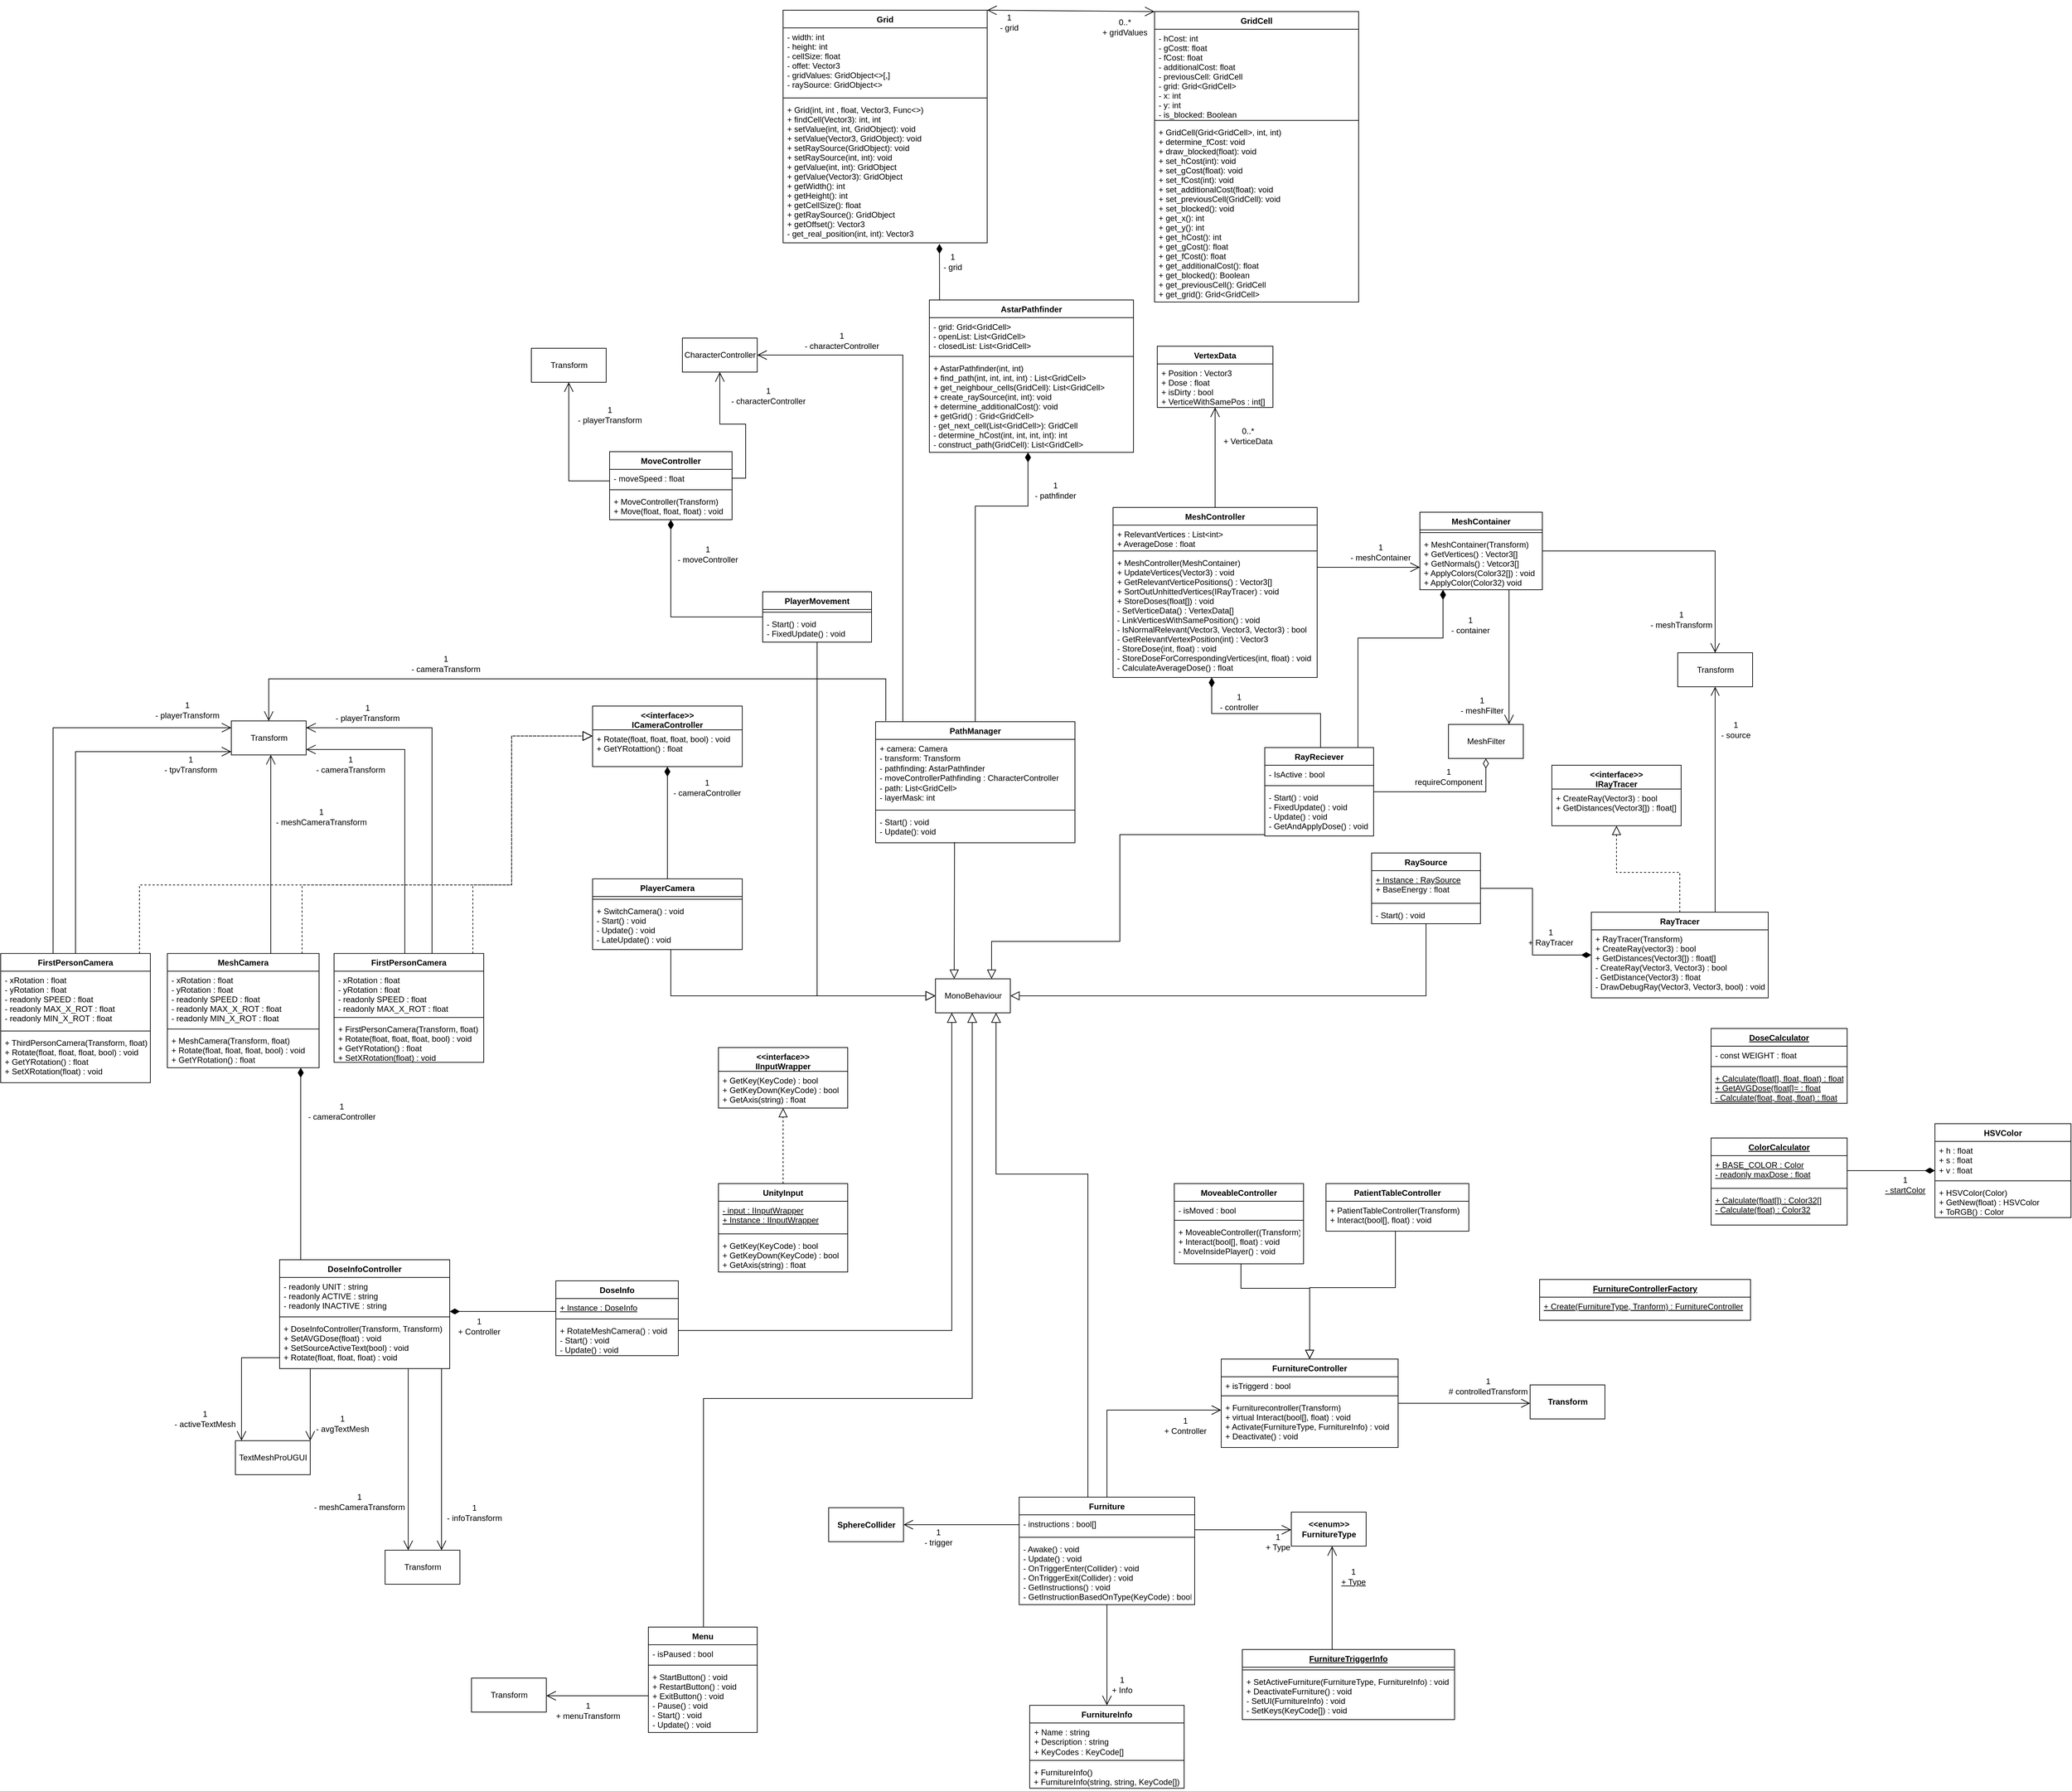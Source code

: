 <mxfile version="14.4.3" type="device"><diagram id="h4C4NZJQoULhrvrPmtxZ" name="Page-1"><mxGraphModel dx="2622" dy="1935" grid="0" gridSize="10" guides="1" tooltips="1" connect="1" arrows="1" fold="1" page="0" pageScale="1" pageWidth="827" pageHeight="1169" background="none" math="0" shadow="0"><root><mxCell id="0"/><mxCell id="1" parent="0"/><mxCell id="u6SmJ15oNAlpUNsZnXVz-79" style="edgeStyle=orthogonalEdgeStyle;rounded=0;orthogonalLoop=1;jettySize=auto;html=1;endArrow=diamondThin;endFill=1;endSize=12;" parent="1" source="u6SmJ15oNAlpUNsZnXVz-1" target="u6SmJ15oNAlpUNsZnXVz-22" edge="1"><mxGeometry relative="1" as="geometry"/></mxCell><mxCell id="u6SmJ15oNAlpUNsZnXVz-80" value="1&lt;br&gt;+ RayTracer" style="text;html=1;align=center;verticalAlign=middle;resizable=0;points=[];labelBackgroundColor=none;" parent="u6SmJ15oNAlpUNsZnXVz-79" vertex="1" connectable="0"><mxGeometry x="0.722" y="1" relative="1" as="geometry"><mxPoint x="-24.17" y="-25.17" as="offset"/></mxGeometry></mxCell><mxCell id="u6SmJ15oNAlpUNsZnXVz-1" value="RaySource" style="swimlane;fontStyle=1;align=center;verticalAlign=top;childLayout=stackLayout;horizontal=1;startSize=26;horizontalStack=0;resizeParent=1;resizeParentMax=0;resizeLast=0;collapsible=1;marginBottom=0;" parent="1" vertex="1"><mxGeometry x="1025" y="355" width="160" height="104" as="geometry"/></mxCell><mxCell id="u6SmJ15oNAlpUNsZnXVz-2" value="&lt;u&gt;+ Instance : RaySource&lt;/u&gt;&lt;br&gt;+ BaseEnergy : float" style="text;strokeColor=none;fillColor=none;align=left;verticalAlign=top;spacingLeft=4;spacingRight=4;overflow=hidden;rotatable=0;points=[[0,0.5],[1,0.5]];portConstraint=eastwest;fontStyle=0;html=1;" parent="u6SmJ15oNAlpUNsZnXVz-1" vertex="1"><mxGeometry y="26" width="160" height="44" as="geometry"/></mxCell><mxCell id="u6SmJ15oNAlpUNsZnXVz-3" value="" style="line;strokeWidth=1;fillColor=none;align=left;verticalAlign=middle;spacingTop=-1;spacingLeft=3;spacingRight=3;rotatable=0;labelPosition=right;points=[];portConstraint=eastwest;" parent="u6SmJ15oNAlpUNsZnXVz-1" vertex="1"><mxGeometry y="70" width="160" height="8" as="geometry"/></mxCell><mxCell id="u6SmJ15oNAlpUNsZnXVz-4" value="- Start() : void" style="text;strokeColor=none;fillColor=none;align=left;verticalAlign=top;spacingLeft=4;spacingRight=4;overflow=hidden;rotatable=0;points=[[0,0.5],[1,0.5]];portConstraint=eastwest;" parent="u6SmJ15oNAlpUNsZnXVz-1" vertex="1"><mxGeometry y="78" width="160" height="26" as="geometry"/></mxCell><mxCell id="u6SmJ15oNAlpUNsZnXVz-5" value="FurnitureControllerFactory" style="swimlane;fontStyle=5;align=center;verticalAlign=top;childLayout=stackLayout;horizontal=1;startSize=26;horizontalStack=0;resizeParent=1;resizeParentMax=0;resizeLast=0;collapsible=1;marginBottom=0;" parent="1" vertex="1"><mxGeometry x="1272" y="982" width="310" height="60" as="geometry"/></mxCell><mxCell id="u6SmJ15oNAlpUNsZnXVz-8" value="+ Create(FurnitureType, Tranform) : FurnitureController" style="text;strokeColor=none;fillColor=none;align=left;verticalAlign=top;spacingLeft=4;spacingRight=4;overflow=hidden;rotatable=0;points=[[0,0.5],[1,0.5]];portConstraint=eastwest;fontStyle=4" parent="u6SmJ15oNAlpUNsZnXVz-5" vertex="1"><mxGeometry y="26" width="310" height="34" as="geometry"/></mxCell><mxCell id="u6SmJ15oNAlpUNsZnXVz-49" style="edgeStyle=orthogonalEdgeStyle;rounded=0;orthogonalLoop=1;jettySize=auto;html=1;endArrow=open;endFill=0;endSize=11;" parent="1" source="u6SmJ15oNAlpUNsZnXVz-9" target="u6SmJ15oNAlpUNsZnXVz-238" edge="1"><mxGeometry relative="1" as="geometry"><mxPoint x="1741" y="968.444" as="targetPoint"/><Array as="points"><mxPoint x="1317" y="1138"/></Array></mxGeometry></mxCell><mxCell id="u6SmJ15oNAlpUNsZnXVz-51" value="1&lt;br&gt;# controlledTransform" style="text;html=1;align=center;verticalAlign=middle;resizable=0;points=[];labelBackgroundColor=none;" parent="u6SmJ15oNAlpUNsZnXVz-49" vertex="1" connectable="0"><mxGeometry x="0.631" y="-2" relative="1" as="geometry"><mxPoint x="-26.52" y="-26.95" as="offset"/></mxGeometry></mxCell><mxCell id="u6SmJ15oNAlpUNsZnXVz-9" value="FurnitureController" style="swimlane;fontStyle=1;align=center;verticalAlign=top;childLayout=stackLayout;horizontal=1;startSize=26;horizontalStack=0;resizeParent=1;resizeParentMax=0;resizeLast=0;collapsible=1;marginBottom=0;" parent="1" vertex="1"><mxGeometry x="804" y="1099" width="260" height="130" as="geometry"/></mxCell><mxCell id="u6SmJ15oNAlpUNsZnXVz-10" value="+ isTriggerd : bool" style="text;strokeColor=none;fillColor=none;align=left;verticalAlign=top;spacingLeft=4;spacingRight=4;overflow=hidden;rotatable=0;points=[[0,0.5],[1,0.5]];portConstraint=eastwest;" parent="u6SmJ15oNAlpUNsZnXVz-9" vertex="1"><mxGeometry y="26" width="260" height="24" as="geometry"/></mxCell><mxCell id="u6SmJ15oNAlpUNsZnXVz-11" value="" style="line;strokeWidth=1;fillColor=none;align=left;verticalAlign=middle;spacingTop=-1;spacingLeft=3;spacingRight=3;rotatable=0;labelPosition=right;points=[];portConstraint=eastwest;" parent="u6SmJ15oNAlpUNsZnXVz-9" vertex="1"><mxGeometry y="50" width="260" height="8" as="geometry"/></mxCell><mxCell id="u6SmJ15oNAlpUNsZnXVz-12" value="+ Furniturecontroller(Transform)&#xA;+ virtual Interact(bool[], float) : void&#xA;+ Activate(FurnitureType, FurnitureInfo) : void&#xA;+ Deactivate() : void" style="text;align=left;verticalAlign=top;spacingLeft=4;spacingRight=4;overflow=hidden;rotatable=0;points=[[0,0.5],[1,0.5]];portConstraint=eastwest;fontStyle=0" parent="u6SmJ15oNAlpUNsZnXVz-9" vertex="1"><mxGeometry y="58" width="260" height="72" as="geometry"/></mxCell><mxCell id="u6SmJ15oNAlpUNsZnXVz-13" value="VertexData" style="swimlane;fontStyle=1;align=center;verticalAlign=top;childLayout=stackLayout;horizontal=1;startSize=26;horizontalStack=0;resizeParent=1;resizeParentMax=0;resizeLast=0;collapsible=1;marginBottom=0;" parent="1" vertex="1"><mxGeometry x="710" y="-390" width="170" height="90" as="geometry"/></mxCell><mxCell id="u6SmJ15oNAlpUNsZnXVz-14" value="+ Position : Vector3&#xA;+ Dose : float&#xA;+ isDirty : bool&#xA;+ VerticeWithSamePos : int[]" style="text;strokeColor=none;fillColor=none;align=left;verticalAlign=top;spacingLeft=4;spacingRight=4;overflow=hidden;rotatable=0;points=[[0,0.5],[1,0.5]];portConstraint=eastwest;" parent="u6SmJ15oNAlpUNsZnXVz-13" vertex="1"><mxGeometry y="26" width="170" height="64" as="geometry"/></mxCell><mxCell id="u6SmJ15oNAlpUNsZnXVz-104" style="edgeStyle=orthogonalEdgeStyle;rounded=0;orthogonalLoop=1;jettySize=auto;html=1;endArrow=open;endFill=0;endSize=12;labelBackgroundColor=none;" parent="1" source="u6SmJ15oNAlpUNsZnXVz-18" target="u6SmJ15oNAlpUNsZnXVz-199" edge="1"><mxGeometry relative="1" as="geometry"><mxPoint x="-1038.34" y="928.667" as="targetPoint"/><Array as="points"><mxPoint x="-342" y="1195"/><mxPoint x="-342" y="1195"/></Array></mxGeometry></mxCell><mxCell id="u6SmJ15oNAlpUNsZnXVz-122" value="1&lt;br&gt;- infoTransform" style="text;html=1;align=center;verticalAlign=middle;resizable=0;points=[];labelBackgroundColor=none;" parent="u6SmJ15oNAlpUNsZnXVz-104" vertex="1" connectable="0"><mxGeometry x="0.623" y="-1" relative="1" as="geometry"><mxPoint x="49" y="-4.9" as="offset"/></mxGeometry></mxCell><mxCell id="u6SmJ15oNAlpUNsZnXVz-105" style="edgeStyle=orthogonalEdgeStyle;rounded=0;orthogonalLoop=1;jettySize=auto;html=1;endArrow=open;endFill=0;endSize=12;labelBackgroundColor=none;" parent="1" source="u6SmJ15oNAlpUNsZnXVz-18" target="u6SmJ15oNAlpUNsZnXVz-199" edge="1"><mxGeometry relative="1" as="geometry"><mxPoint x="-1038.34" y="958.667" as="targetPoint"/><Array as="points"><mxPoint x="-391" y="1209"/><mxPoint x="-391" y="1209"/></Array></mxGeometry></mxCell><mxCell id="u6SmJ15oNAlpUNsZnXVz-126" value="1&lt;br&gt;- meshCameraTransform" style="text;html=1;align=center;verticalAlign=middle;resizable=0;points=[];labelBackgroundColor=none;" parent="u6SmJ15oNAlpUNsZnXVz-105" vertex="1" connectable="0"><mxGeometry x="0.385" y="1" relative="1" as="geometry"><mxPoint x="-73.31" y="10.72" as="offset"/></mxGeometry></mxCell><mxCell id="u6SmJ15oNAlpUNsZnXVz-107" style="edgeStyle=orthogonalEdgeStyle;rounded=0;orthogonalLoop=1;jettySize=auto;html=1;endArrow=open;endFill=0;endSize=12;labelBackgroundColor=none;" parent="1" source="u6SmJ15oNAlpUNsZnXVz-18" target="u6SmJ15oNAlpUNsZnXVz-106" edge="1"><mxGeometry relative="1" as="geometry"><Array as="points"><mxPoint x="-550" y="1259"/></Array></mxGeometry></mxCell><mxCell id="u6SmJ15oNAlpUNsZnXVz-118" value="1&lt;br&gt;- avgTextMesh" style="text;html=1;align=center;verticalAlign=middle;resizable=0;points=[];labelBackgroundColor=none;" parent="u6SmJ15oNAlpUNsZnXVz-107" vertex="1" connectable="0"><mxGeometry x="0.649" y="-2" relative="1" as="geometry"><mxPoint x="49" y="-7" as="offset"/></mxGeometry></mxCell><mxCell id="u6SmJ15oNAlpUNsZnXVz-108" style="edgeStyle=orthogonalEdgeStyle;rounded=0;orthogonalLoop=1;jettySize=auto;html=1;endArrow=open;endFill=0;endSize=12;labelBackgroundColor=none;" parent="1" source="u6SmJ15oNAlpUNsZnXVz-18" target="u6SmJ15oNAlpUNsZnXVz-106" edge="1"><mxGeometry relative="1" as="geometry"><Array as="points"><mxPoint x="-636" y="1097"/></Array></mxGeometry></mxCell><mxCell id="u6SmJ15oNAlpUNsZnXVz-120" value="1&lt;br&gt;- activeTextMesh" style="text;html=1;align=center;verticalAlign=middle;resizable=0;points=[];labelBackgroundColor=none;" parent="u6SmJ15oNAlpUNsZnXVz-108" vertex="1" connectable="0"><mxGeometry x="0.651" y="1" relative="1" as="geometry"><mxPoint x="-55" y="-1" as="offset"/></mxGeometry></mxCell><mxCell id="u6SmJ15oNAlpUNsZnXVz-114" style="edgeStyle=orthogonalEdgeStyle;rounded=0;orthogonalLoop=1;jettySize=auto;html=1;endArrow=diamondThin;endFill=1;endSize=12;" parent="1" source="u6SmJ15oNAlpUNsZnXVz-18" target="u6SmJ15oNAlpUNsZnXVz-109" edge="1"><mxGeometry relative="1" as="geometry"><Array as="points"><mxPoint x="-549" y="822"/><mxPoint x="-549" y="822"/></Array></mxGeometry></mxCell><mxCell id="u6SmJ15oNAlpUNsZnXVz-116" value="1&lt;br&gt;- cameraController" style="text;html=1;align=center;verticalAlign=middle;resizable=0;points=[];labelBackgroundColor=none;" parent="u6SmJ15oNAlpUNsZnXVz-114" vertex="1" connectable="0"><mxGeometry x="0.635" y="1" relative="1" as="geometry"><mxPoint x="60.53" y="12.59" as="offset"/></mxGeometry></mxCell><mxCell id="u6SmJ15oNAlpUNsZnXVz-18" value="DoseInfoController" style="swimlane;fontStyle=1;align=center;verticalAlign=top;childLayout=stackLayout;horizontal=1;startSize=26;horizontalStack=0;resizeParent=1;resizeParentMax=0;resizeLast=0;collapsible=1;marginBottom=0;labelBackgroundColor=none;" parent="1" vertex="1"><mxGeometry x="-580.0" y="953" width="250" height="160" as="geometry"/></mxCell><mxCell id="u6SmJ15oNAlpUNsZnXVz-19" value="- readonly UNIT : string&#xA;- readonly ACTIVE : string&#xA;- readonly INACTIVE : string" style="text;strokeColor=none;fillColor=none;align=left;verticalAlign=top;spacingLeft=4;spacingRight=4;overflow=hidden;rotatable=0;points=[[0,0.5],[1,0.5]];portConstraint=eastwest;labelBackgroundColor=none;" parent="u6SmJ15oNAlpUNsZnXVz-18" vertex="1"><mxGeometry y="26" width="250" height="54" as="geometry"/></mxCell><mxCell id="u6SmJ15oNAlpUNsZnXVz-20" value="" style="line;strokeWidth=1;fillColor=none;align=left;verticalAlign=middle;spacingTop=-1;spacingLeft=3;spacingRight=3;rotatable=0;labelPosition=right;points=[];portConstraint=eastwest;labelBackgroundColor=none;" parent="u6SmJ15oNAlpUNsZnXVz-18" vertex="1"><mxGeometry y="80" width="250" height="8" as="geometry"/></mxCell><mxCell id="u6SmJ15oNAlpUNsZnXVz-21" value="+ DoseInfoController(Transform, Transform)&#xA;+ SetAVGDose(float) : void&#xA;+ SetSourceActiveText(bool) : void&#xA;+ Rotate(float, float, float) : void" style="text;strokeColor=none;fillColor=none;align=left;verticalAlign=top;spacingLeft=4;spacingRight=4;overflow=hidden;rotatable=0;points=[[0,0.5],[1,0.5]];portConstraint=eastwest;labelBackgroundColor=none;" parent="u6SmJ15oNAlpUNsZnXVz-18" vertex="1"><mxGeometry y="88" width="250" height="72" as="geometry"/></mxCell><mxCell id="u6SmJ15oNAlpUNsZnXVz-47" style="edgeStyle=orthogonalEdgeStyle;rounded=0;orthogonalLoop=1;jettySize=auto;html=1;endArrow=block;endFill=0;endSize=11;dashed=1;" parent="1" source="u6SmJ15oNAlpUNsZnXVz-22" target="u6SmJ15oNAlpUNsZnXVz-45" edge="1"><mxGeometry relative="1" as="geometry"/></mxCell><mxCell id="u6SmJ15oNAlpUNsZnXVz-52" style="edgeStyle=orthogonalEdgeStyle;rounded=0;orthogonalLoop=1;jettySize=auto;html=1;endArrow=open;endFill=0;endSize=11;" parent="1" source="u6SmJ15oNAlpUNsZnXVz-22" target="u6SmJ15oNAlpUNsZnXVz-48" edge="1"><mxGeometry relative="1" as="geometry"><Array as="points"><mxPoint x="1530" y="345"/><mxPoint x="1530" y="-478"/></Array></mxGeometry></mxCell><mxCell id="u6SmJ15oNAlpUNsZnXVz-56" value="1&lt;br&gt;- source" style="text;html=1;align=center;verticalAlign=middle;resizable=0;points=[];labelBackgroundColor=none;" parent="u6SmJ15oNAlpUNsZnXVz-52" vertex="1" connectable="0"><mxGeometry x="0.603" y="2" relative="1" as="geometry"><mxPoint x="31.67" y="-3.17" as="offset"/></mxGeometry></mxCell><mxCell id="u6SmJ15oNAlpUNsZnXVz-22" value="RayTracer" style="swimlane;fontStyle=1;align=center;verticalAlign=top;childLayout=stackLayout;horizontal=1;startSize=26;horizontalStack=0;resizeParent=1;resizeParentMax=0;resizeLast=0;collapsible=1;marginBottom=0;" parent="1" vertex="1"><mxGeometry x="1348" y="442" width="260" height="126" as="geometry"/></mxCell><mxCell id="u6SmJ15oNAlpUNsZnXVz-25" value="+ RayTracer(Transform)&#xA;+ CreateRay(vector3) : bool&#xA;+ GetDistances(Vector3[]) : float[]&#xA;- CreateRay(Vector3, Vector3) : bool&#xA;- GetDistance(Vector3) : float&#xA;- DrawDebugRay(Vector3, Vector3, bool) : void&#xA;" style="text;strokeColor=none;fillColor=none;align=left;verticalAlign=top;spacingLeft=4;spacingRight=4;overflow=hidden;rotatable=0;points=[[0,0.5],[1,0.5]];portConstraint=eastwest;" parent="u6SmJ15oNAlpUNsZnXVz-22" vertex="1"><mxGeometry y="26" width="260" height="100" as="geometry"/></mxCell><mxCell id="u6SmJ15oNAlpUNsZnXVz-44" style="edgeStyle=orthogonalEdgeStyle;rounded=0;orthogonalLoop=1;jettySize=auto;html=1;endArrow=block;endFill=0;endSize=11;dashed=1;" parent="1" source="u6SmJ15oNAlpUNsZnXVz-26" target="u6SmJ15oNAlpUNsZnXVz-30" edge="1"><mxGeometry relative="1" as="geometry"/></mxCell><mxCell id="u6SmJ15oNAlpUNsZnXVz-26" value="UnityInput" style="swimlane;fontStyle=1;align=center;verticalAlign=top;childLayout=stackLayout;horizontal=1;startSize=26;horizontalStack=0;resizeParent=1;resizeParentMax=0;resizeLast=0;collapsible=1;marginBottom=0;" parent="1" vertex="1"><mxGeometry x="65" y="841" width="190" height="130" as="geometry"/></mxCell><mxCell id="u6SmJ15oNAlpUNsZnXVz-27" value="- input : IInputWrapper&#xA;+ Instance : IInputWrapper" style="text;strokeColor=none;fillColor=none;align=left;verticalAlign=top;spacingLeft=4;spacingRight=4;overflow=hidden;rotatable=0;points=[[0,0.5],[1,0.5]];portConstraint=eastwest;fontStyle=4" parent="u6SmJ15oNAlpUNsZnXVz-26" vertex="1"><mxGeometry y="26" width="190" height="44" as="geometry"/></mxCell><mxCell id="u6SmJ15oNAlpUNsZnXVz-28" value="" style="line;strokeWidth=1;fillColor=none;align=left;verticalAlign=middle;spacingTop=-1;spacingLeft=3;spacingRight=3;rotatable=0;labelPosition=right;points=[];portConstraint=eastwest;" parent="u6SmJ15oNAlpUNsZnXVz-26" vertex="1"><mxGeometry y="70" width="190" height="8" as="geometry"/></mxCell><mxCell id="u6SmJ15oNAlpUNsZnXVz-29" value="+ GetKey(KeyCode) : bool&#xA;+ GetKeyDown(KeyCode) : bool&#xA;+ GetAxis(string) : float" style="text;strokeColor=none;fillColor=none;align=left;verticalAlign=top;spacingLeft=4;spacingRight=4;overflow=hidden;rotatable=0;points=[[0,0.5],[1,0.5]];portConstraint=eastwest;" parent="u6SmJ15oNAlpUNsZnXVz-26" vertex="1"><mxGeometry y="78" width="190" height="52" as="geometry"/></mxCell><mxCell id="u6SmJ15oNAlpUNsZnXVz-30" value="&lt;&lt;interface&gt;&gt;&#xA;IInputWrapper" style="swimlane;fontStyle=1;align=center;verticalAlign=top;childLayout=stackLayout;horizontal=1;startSize=35;horizontalStack=0;resizeParent=1;resizeParentMax=0;resizeLast=0;collapsible=1;marginBottom=0;" parent="1" vertex="1"><mxGeometry x="65" y="641" width="190" height="89" as="geometry"/></mxCell><mxCell id="u6SmJ15oNAlpUNsZnXVz-33" value="+ GetKey(KeyCode) : bool&#xA;+ GetKeyDown(KeyCode) : bool&#xA;+ GetAxis(string) : float" style="text;strokeColor=none;fillColor=none;align=left;verticalAlign=top;spacingLeft=4;spacingRight=4;overflow=hidden;rotatable=0;points=[[0,0.5],[1,0.5]];portConstraint=eastwest;" parent="u6SmJ15oNAlpUNsZnXVz-30" vertex="1"><mxGeometry y="35" width="190" height="54" as="geometry"/></mxCell><mxCell id="u6SmJ15oNAlpUNsZnXVz-43" style="edgeStyle=orthogonalEdgeStyle;rounded=0;orthogonalLoop=1;jettySize=auto;html=1;endArrow=block;endFill=0;endSize=11;" parent="1" source="u6SmJ15oNAlpUNsZnXVz-34" target="u6SmJ15oNAlpUNsZnXVz-9" edge="1"><mxGeometry relative="1" as="geometry"><Array as="points"><mxPoint x="1060" y="994"/><mxPoint x="934" y="994"/></Array></mxGeometry></mxCell><mxCell id="u6SmJ15oNAlpUNsZnXVz-34" value="PatientTableController" style="swimlane;fontStyle=1;align=center;verticalAlign=top;childLayout=stackLayout;horizontal=1;startSize=26;horizontalStack=0;resizeParent=1;resizeParentMax=0;resizeLast=0;collapsible=1;marginBottom=0;" parent="1" vertex="1"><mxGeometry x="958" y="841" width="210" height="70" as="geometry"/></mxCell><mxCell id="u6SmJ15oNAlpUNsZnXVz-37" value="+ PatientTableController(Transform)&#xA;+ Interact(bool[], float) : void" style="text;strokeColor=none;fillColor=none;align=left;verticalAlign=top;spacingLeft=4;spacingRight=4;overflow=hidden;rotatable=0;points=[[0,0.5],[1,0.5]];portConstraint=eastwest;" parent="u6SmJ15oNAlpUNsZnXVz-34" vertex="1"><mxGeometry y="26" width="210" height="44" as="geometry"/></mxCell><mxCell id="u6SmJ15oNAlpUNsZnXVz-42" style="edgeStyle=orthogonalEdgeStyle;rounded=0;orthogonalLoop=1;jettySize=auto;html=1;endSize=11;endArrow=block;endFill=0;" parent="1" source="u6SmJ15oNAlpUNsZnXVz-38" target="u6SmJ15oNAlpUNsZnXVz-9" edge="1"><mxGeometry relative="1" as="geometry"><mxPoint x="1437" y="963" as="sourcePoint"/><Array as="points"><mxPoint x="833" y="995"/><mxPoint x="934" y="995"/></Array></mxGeometry></mxCell><mxCell id="u6SmJ15oNAlpUNsZnXVz-38" value="MoveableController" style="swimlane;fontStyle=1;align=center;verticalAlign=top;childLayout=stackLayout;horizontal=1;startSize=26;horizontalStack=0;resizeParent=1;resizeParentMax=0;resizeLast=0;collapsible=1;marginBottom=0;" parent="1" vertex="1"><mxGeometry x="735" y="841" width="190" height="118" as="geometry"/></mxCell><mxCell id="u6SmJ15oNAlpUNsZnXVz-39" value="- isMoved : bool" style="text;strokeColor=none;fillColor=none;align=left;verticalAlign=top;spacingLeft=4;spacingRight=4;overflow=hidden;rotatable=0;points=[[0,0.5],[1,0.5]];portConstraint=eastwest;" parent="u6SmJ15oNAlpUNsZnXVz-38" vertex="1"><mxGeometry y="26" width="190" height="24" as="geometry"/></mxCell><mxCell id="u6SmJ15oNAlpUNsZnXVz-40" value="" style="line;strokeWidth=1;fillColor=none;align=left;verticalAlign=middle;spacingTop=-1;spacingLeft=3;spacingRight=3;rotatable=0;labelPosition=right;points=[];portConstraint=eastwest;" parent="u6SmJ15oNAlpUNsZnXVz-38" vertex="1"><mxGeometry y="50" width="190" height="8" as="geometry"/></mxCell><mxCell id="u6SmJ15oNAlpUNsZnXVz-41" value="+ MoveableController((Transform)&#xA;+ Interact(bool[], float) : void&#xA;- MoveInsidePlayer() : void" style="text;strokeColor=none;fillColor=none;align=left;verticalAlign=top;spacingLeft=4;spacingRight=4;overflow=hidden;rotatable=0;points=[[0,0.5],[1,0.5]];portConstraint=eastwest;" parent="u6SmJ15oNAlpUNsZnXVz-38" vertex="1"><mxGeometry y="58" width="190" height="60" as="geometry"/></mxCell><mxCell id="u6SmJ15oNAlpUNsZnXVz-45" value="&lt;&lt;interface&gt;&gt;&#xA;IRayTracer" style="swimlane;fontStyle=1;align=center;verticalAlign=top;childLayout=stackLayout;horizontal=1;startSize=35;horizontalStack=0;resizeParent=1;resizeParentMax=0;resizeLast=0;collapsible=1;marginBottom=0;" parent="1" vertex="1"><mxGeometry x="1290" y="226" width="190" height="89" as="geometry"/></mxCell><mxCell id="u6SmJ15oNAlpUNsZnXVz-46" value="+ CreateRay(Vector3) : bool&#xA;+ GetDistances(Vector3[]) : float[]" style="text;strokeColor=none;fillColor=none;align=left;verticalAlign=top;spacingLeft=4;spacingRight=4;overflow=hidden;rotatable=0;points=[[0,0.5],[1,0.5]];portConstraint=eastwest;" parent="u6SmJ15oNAlpUNsZnXVz-45" vertex="1"><mxGeometry y="35" width="190" height="54" as="geometry"/></mxCell><mxCell id="u6SmJ15oNAlpUNsZnXVz-48" value="Transform" style="html=1;labelBackgroundColor=none;" parent="1" vertex="1"><mxGeometry x="1475" y="60.62" width="110" height="50" as="geometry"/></mxCell><mxCell id="u6SmJ15oNAlpUNsZnXVz-174" style="edgeStyle=orthogonalEdgeStyle;rounded=0;orthogonalLoop=1;jettySize=auto;html=1;labelBackgroundColor=none;endArrow=diamondThin;endFill=1;endSize=12;" parent="1" source="u6SmJ15oNAlpUNsZnXVz-57" target="u6SmJ15oNAlpUNsZnXVz-172" edge="1"><mxGeometry relative="1" as="geometry"><Array as="points"><mxPoint x="-10" y="314"/><mxPoint x="-10" y="314"/></Array></mxGeometry></mxCell><mxCell id="u6SmJ15oNAlpUNsZnXVz-176" value="1&lt;br&gt;- cameraController" style="text;html=1;align=center;verticalAlign=middle;resizable=0;points=[];labelBackgroundColor=none;" parent="u6SmJ15oNAlpUNsZnXVz-174" vertex="1" connectable="0"><mxGeometry x="0.751" y="1" relative="1" as="geometry"><mxPoint x="59" y="10" as="offset"/></mxGeometry></mxCell><mxCell id="u6SmJ15oNAlpUNsZnXVz-57" value="PlayerCamera" style="swimlane;fontStyle=1;align=center;verticalAlign=top;childLayout=stackLayout;horizontal=1;startSize=26;horizontalStack=0;resizeParent=1;resizeParentMax=0;resizeLast=0;collapsible=1;marginBottom=0;" parent="1" vertex="1"><mxGeometry x="-120" y="393" width="220" height="104" as="geometry"/></mxCell><mxCell id="u6SmJ15oNAlpUNsZnXVz-59" value="" style="line;strokeWidth=1;fillColor=none;align=left;verticalAlign=middle;spacingTop=-1;spacingLeft=3;spacingRight=3;rotatable=0;labelPosition=right;points=[];portConstraint=eastwest;" parent="u6SmJ15oNAlpUNsZnXVz-57" vertex="1"><mxGeometry y="26" width="220" height="8" as="geometry"/></mxCell><mxCell id="u6SmJ15oNAlpUNsZnXVz-60" value="+ SwitchCamera() : void&#xA;- Start() : void&#xA;- Update() : void&#xA;- LateUpdate() : void" style="text;strokeColor=none;fillColor=none;align=left;verticalAlign=top;spacingLeft=4;spacingRight=4;overflow=hidden;rotatable=0;points=[[0,0.5],[1,0.5]];portConstraint=eastwest;" parent="u6SmJ15oNAlpUNsZnXVz-57" vertex="1"><mxGeometry y="34" width="220" height="70" as="geometry"/></mxCell><mxCell id="u6SmJ15oNAlpUNsZnXVz-90" style="edgeStyle=orthogonalEdgeStyle;rounded=0;orthogonalLoop=1;jettySize=auto;html=1;endArrow=open;endFill=0;endSize=12;" parent="1" source="u6SmJ15oNAlpUNsZnXVz-61" target="u6SmJ15oNAlpUNsZnXVz-13" edge="1"><mxGeometry relative="1" as="geometry"/></mxCell><mxCell id="u6SmJ15oNAlpUNsZnXVz-244" value="0..*&lt;br&gt;+ VerticeData" style="text;html=1;align=center;verticalAlign=middle;resizable=0;points=[];labelBackgroundColor=none;" parent="u6SmJ15oNAlpUNsZnXVz-90" vertex="1" connectable="0"><mxGeometry x="0.386" relative="1" as="geometry"><mxPoint x="48" y="-3.33" as="offset"/></mxGeometry></mxCell><mxCell id="u6SmJ15oNAlpUNsZnXVz-91" style="edgeStyle=orthogonalEdgeStyle;rounded=0;orthogonalLoop=1;jettySize=auto;html=1;endArrow=open;endFill=0;endSize=12;" parent="1" source="u6SmJ15oNAlpUNsZnXVz-61" target="u6SmJ15oNAlpUNsZnXVz-65" edge="1"><mxGeometry relative="1" as="geometry"><Array as="points"><mxPoint x="1011" y="-65"/><mxPoint x="1011" y="-65"/></Array></mxGeometry></mxCell><mxCell id="u6SmJ15oNAlpUNsZnXVz-93" value="1&lt;br&gt;- meshContainer" style="text;html=1;align=center;verticalAlign=middle;resizable=0;points=[];labelBackgroundColor=none;" parent="u6SmJ15oNAlpUNsZnXVz-91" vertex="1" connectable="0"><mxGeometry x="0.581" y="-1" relative="1" as="geometry"><mxPoint x="-27.17" y="-23.17" as="offset"/></mxGeometry></mxCell><mxCell id="u6SmJ15oNAlpUNsZnXVz-61" value="MeshController" style="swimlane;fontStyle=1;align=center;verticalAlign=top;childLayout=stackLayout;horizontal=1;startSize=26;horizontalStack=0;resizeParent=1;resizeParentMax=0;resizeLast=0;collapsible=1;marginBottom=0;" parent="1" vertex="1"><mxGeometry x="645" y="-153" width="300" height="250" as="geometry"/></mxCell><mxCell id="u6SmJ15oNAlpUNsZnXVz-62" value="+ RelevantVertices : List&lt;int&gt;&#xA;+ AverageDose : float" style="text;strokeColor=none;fillColor=none;align=left;verticalAlign=top;spacingLeft=4;spacingRight=4;overflow=hidden;rotatable=0;points=[[0,0.5],[1,0.5]];portConstraint=eastwest;" parent="u6SmJ15oNAlpUNsZnXVz-61" vertex="1"><mxGeometry y="26" width="300" height="34" as="geometry"/></mxCell><mxCell id="u6SmJ15oNAlpUNsZnXVz-63" value="" style="line;strokeWidth=1;fillColor=none;align=left;verticalAlign=middle;spacingTop=-1;spacingLeft=3;spacingRight=3;rotatable=0;labelPosition=right;points=[];portConstraint=eastwest;" parent="u6SmJ15oNAlpUNsZnXVz-61" vertex="1"><mxGeometry y="60" width="300" height="8" as="geometry"/></mxCell><mxCell id="u6SmJ15oNAlpUNsZnXVz-64" value="+ MeshController(MeshContainer)&#xA;+ UpdateVertices(Vector3) : void&#xA;+ GetRelevantVerticePositions() : Vector3[]&#xA;+ SortOutUnhittedVertices(IRayTracer) : void&#xA;+ StoreDoses(float[]) : void&#xA;- SetVerticeData() : VertexData[]&#xA;- LinkVerticesWithSamePosition() : void&#xA;- IsNormalRelevant(Vector3, Vector3, Vector3) : bool&#xA;- GetRelevantVertexPosition(int) : Vector3&#xA;- StoreDose(int, float) : void&#xA;- StoreDoseForCorrespondingVertices(int, float) : void&#xA;- CalculateAverageDose() : float" style="text;strokeColor=none;fillColor=none;align=left;verticalAlign=top;spacingLeft=4;spacingRight=4;overflow=hidden;rotatable=0;points=[[0,0.5],[1,0.5]];portConstraint=eastwest;" parent="u6SmJ15oNAlpUNsZnXVz-61" vertex="1"><mxGeometry y="68" width="300" height="182" as="geometry"/></mxCell><mxCell id="u6SmJ15oNAlpUNsZnXVz-65" value="MeshContainer" style="swimlane;fontStyle=1;align=center;verticalAlign=top;childLayout=stackLayout;horizontal=1;startSize=26;horizontalStack=0;resizeParent=1;resizeParentMax=0;resizeLast=0;collapsible=1;marginBottom=0;" parent="1" vertex="1"><mxGeometry x="1096" y="-146" width="180" height="114" as="geometry"/></mxCell><mxCell id="u6SmJ15oNAlpUNsZnXVz-67" value="" style="line;strokeWidth=1;fillColor=none;align=left;verticalAlign=middle;spacingTop=-1;spacingLeft=3;spacingRight=3;rotatable=0;labelPosition=right;points=[];portConstraint=eastwest;" parent="u6SmJ15oNAlpUNsZnXVz-65" vertex="1"><mxGeometry y="26" width="180" height="8" as="geometry"/></mxCell><mxCell id="u6SmJ15oNAlpUNsZnXVz-68" value="+ MeshContainer(Transform)&#xA;+ GetVertices() : Vector3[]&#xA;+ GetNormals() : Vetcor3[]&#xA;+ ApplyColors(Color32[]) : void&#xA;+ ApplyColor(Color32) void" style="text;strokeColor=none;fillColor=none;align=left;verticalAlign=top;spacingLeft=4;spacingRight=4;overflow=hidden;rotatable=0;points=[[0,0.5],[1,0.5]];portConstraint=eastwest;" parent="u6SmJ15oNAlpUNsZnXVz-65" vertex="1"><mxGeometry y="34" width="180" height="80" as="geometry"/></mxCell><mxCell id="u6SmJ15oNAlpUNsZnXVz-82" style="edgeStyle=orthogonalEdgeStyle;rounded=0;orthogonalLoop=1;jettySize=auto;html=1;endArrow=block;endFill=0;endSize=11;entryX=0.75;entryY=0;entryDx=0;entryDy=0;" parent="1" source="u6SmJ15oNAlpUNsZnXVz-69" target="u6SmJ15oNAlpUNsZnXVz-77" edge="1"><mxGeometry relative="1" as="geometry"><Array as="points"><mxPoint x="655" y="328"/><mxPoint x="655" y="485"/><mxPoint x="467" y="485"/></Array><mxPoint x="655" y="512" as="targetPoint"/></mxGeometry></mxCell><mxCell id="u6SmJ15oNAlpUNsZnXVz-83" style="edgeStyle=orthogonalEdgeStyle;rounded=0;orthogonalLoop=1;jettySize=auto;html=1;endArrow=diamondThin;endFill=1;endSize=12;" parent="1" source="u6SmJ15oNAlpUNsZnXVz-69" target="u6SmJ15oNAlpUNsZnXVz-61" edge="1"><mxGeometry relative="1" as="geometry"><Array as="points"><mxPoint x="950" y="150"/><mxPoint x="790" y="150"/></Array></mxGeometry></mxCell><mxCell id="u6SmJ15oNAlpUNsZnXVz-86" value="1&lt;br&gt;- controller" style="text;html=1;align=center;verticalAlign=middle;resizable=0;points=[];labelBackgroundColor=none;" parent="u6SmJ15oNAlpUNsZnXVz-83" vertex="1" connectable="0"><mxGeometry x="0.807" y="-1" relative="1" as="geometry"><mxPoint x="39" y="10" as="offset"/></mxGeometry></mxCell><mxCell id="u6SmJ15oNAlpUNsZnXVz-84" style="edgeStyle=orthogonalEdgeStyle;rounded=0;orthogonalLoop=1;jettySize=auto;html=1;endArrow=diamondThin;endFill=1;endSize=12;" parent="1" source="u6SmJ15oNAlpUNsZnXVz-69" target="u6SmJ15oNAlpUNsZnXVz-65" edge="1"><mxGeometry relative="1" as="geometry"><Array as="points"><mxPoint x="1005" y="39"/><mxPoint x="1130" y="39"/></Array></mxGeometry></mxCell><mxCell id="u6SmJ15oNAlpUNsZnXVz-89" value="1&lt;br&gt;- container" style="text;html=1;align=center;verticalAlign=middle;resizable=0;points=[];labelBackgroundColor=none;" parent="u6SmJ15oNAlpUNsZnXVz-84" vertex="1" connectable="0"><mxGeometry x="0.708" relative="1" as="geometry"><mxPoint x="40" as="offset"/></mxGeometry></mxCell><mxCell id="u6SmJ15oNAlpUNsZnXVz-99" style="edgeStyle=orthogonalEdgeStyle;rounded=0;orthogonalLoop=1;jettySize=auto;html=1;endArrow=diamondThin;endFill=0;endSize=12;" parent="1" source="u6SmJ15oNAlpUNsZnXVz-69" target="u6SmJ15oNAlpUNsZnXVz-98" edge="1"><mxGeometry relative="1" as="geometry"><Array as="points"><mxPoint x="1193" y="265"/></Array></mxGeometry></mxCell><mxCell id="u6SmJ15oNAlpUNsZnXVz-100" value="1&lt;br&gt;requireComponent" style="text;html=1;align=center;verticalAlign=middle;resizable=0;points=[];labelBackgroundColor=none;" parent="u6SmJ15oNAlpUNsZnXVz-99" vertex="1" connectable="0"><mxGeometry x="0.802" relative="1" as="geometry"><mxPoint x="-55.14" y="5.38" as="offset"/></mxGeometry></mxCell><mxCell id="u6SmJ15oNAlpUNsZnXVz-69" value="RayReciever" style="swimlane;fontStyle=1;align=center;verticalAlign=top;childLayout=stackLayout;horizontal=1;startSize=26;horizontalStack=0;resizeParent=1;resizeParentMax=0;resizeLast=0;collapsible=1;marginBottom=0;" parent="1" vertex="1"><mxGeometry x="868" y="200" width="160" height="130" as="geometry"/></mxCell><mxCell id="u6SmJ15oNAlpUNsZnXVz-70" value="- IsActive : bool" style="text;strokeColor=none;fillColor=none;align=left;verticalAlign=top;spacingLeft=4;spacingRight=4;overflow=hidden;rotatable=0;points=[[0,0.5],[1,0.5]];portConstraint=eastwest;" parent="u6SmJ15oNAlpUNsZnXVz-69" vertex="1"><mxGeometry y="26" width="160" height="26" as="geometry"/></mxCell><mxCell id="u6SmJ15oNAlpUNsZnXVz-71" value="" style="line;strokeWidth=1;fillColor=none;align=left;verticalAlign=middle;spacingTop=-1;spacingLeft=3;spacingRight=3;rotatable=0;labelPosition=right;points=[];portConstraint=eastwest;" parent="u6SmJ15oNAlpUNsZnXVz-69" vertex="1"><mxGeometry y="52" width="160" height="8" as="geometry"/></mxCell><mxCell id="u6SmJ15oNAlpUNsZnXVz-72" value="- Start() : void&#xA;- FixedUpdate() : void&#xA;- Update() : void&#xA;- GetAndApplyDose() : void" style="text;strokeColor=none;fillColor=none;align=left;verticalAlign=top;spacingLeft=4;spacingRight=4;overflow=hidden;rotatable=0;points=[[0,0.5],[1,0.5]];portConstraint=eastwest;" parent="u6SmJ15oNAlpUNsZnXVz-69" vertex="1"><mxGeometry y="60" width="160" height="70" as="geometry"/></mxCell><mxCell id="u6SmJ15oNAlpUNsZnXVz-205" style="edgeStyle=orthogonalEdgeStyle;rounded=0;orthogonalLoop=1;jettySize=auto;html=1;labelBackgroundColor=none;endArrow=block;endFill=0;endSize=12;" parent="1" source="u6SmJ15oNAlpUNsZnXVz-73" target="u6SmJ15oNAlpUNsZnXVz-77" edge="1"><mxGeometry relative="1" as="geometry"><Array as="points"><mxPoint x="43" y="1157"/><mxPoint x="438" y="1157"/></Array></mxGeometry></mxCell><mxCell id="u6SmJ15oNAlpUNsZnXVz-208" style="edgeStyle=orthogonalEdgeStyle;rounded=0;orthogonalLoop=1;jettySize=auto;html=1;labelBackgroundColor=none;endArrow=open;endFill=0;endSize=12;" parent="1" source="u6SmJ15oNAlpUNsZnXVz-73" target="u6SmJ15oNAlpUNsZnXVz-207" edge="1"><mxGeometry relative="1" as="geometry"><Array as="points"><mxPoint x="-112" y="1594"/><mxPoint x="-112" y="1594"/></Array></mxGeometry></mxCell><mxCell id="u6SmJ15oNAlpUNsZnXVz-209" value="1&lt;br&gt;+ menuTransform" style="text;html=1;align=center;verticalAlign=middle;resizable=0;points=[];labelBackgroundColor=none;" parent="u6SmJ15oNAlpUNsZnXVz-208" vertex="1" connectable="0"><mxGeometry x="0.731" relative="1" as="geometry"><mxPoint x="40.83" y="22" as="offset"/></mxGeometry></mxCell><mxCell id="u6SmJ15oNAlpUNsZnXVz-73" value="Menu" style="swimlane;fontStyle=1;align=center;verticalAlign=top;childLayout=stackLayout;horizontal=1;startSize=26;horizontalStack=0;resizeParent=1;resizeParentMax=0;resizeLast=0;collapsible=1;marginBottom=0;" parent="1" vertex="1"><mxGeometry x="-38" y="1493" width="160" height="155" as="geometry"/></mxCell><mxCell id="u6SmJ15oNAlpUNsZnXVz-74" value="- isPaused : bool" style="text;strokeColor=none;fillColor=none;align=left;verticalAlign=top;spacingLeft=4;spacingRight=4;overflow=hidden;rotatable=0;points=[[0,0.5],[1,0.5]];portConstraint=eastwest;" parent="u6SmJ15oNAlpUNsZnXVz-73" vertex="1"><mxGeometry y="26" width="160" height="26" as="geometry"/></mxCell><mxCell id="u6SmJ15oNAlpUNsZnXVz-75" value="" style="line;strokeWidth=1;fillColor=none;align=left;verticalAlign=middle;spacingTop=-1;spacingLeft=3;spacingRight=3;rotatable=0;labelPosition=right;points=[];portConstraint=eastwest;" parent="u6SmJ15oNAlpUNsZnXVz-73" vertex="1"><mxGeometry y="52" width="160" height="8" as="geometry"/></mxCell><mxCell id="u6SmJ15oNAlpUNsZnXVz-76" value="+ StartButton() : void&#xA;+ RestartButton() : void&#xA;+ ExitButton() : void&#xA;- Pause() : void&#xA;- Start() : void&#xA;- Update() : void" style="text;strokeColor=none;fillColor=none;align=left;verticalAlign=top;spacingLeft=4;spacingRight=4;overflow=hidden;rotatable=0;points=[[0,0.5],[1,0.5]];portConstraint=eastwest;" parent="u6SmJ15oNAlpUNsZnXVz-73" vertex="1"><mxGeometry y="60" width="160" height="95" as="geometry"/></mxCell><mxCell id="u6SmJ15oNAlpUNsZnXVz-77" value="MonoBehaviour" style="html=1;" parent="1" vertex="1"><mxGeometry x="384" y="540" width="110" height="50" as="geometry"/></mxCell><mxCell id="u6SmJ15oNAlpUNsZnXVz-97" style="edgeStyle=orthogonalEdgeStyle;rounded=0;orthogonalLoop=1;jettySize=auto;html=1;endArrow=open;endFill=0;endSize=12;" parent="1" source="u6SmJ15oNAlpUNsZnXVz-65" target="u6SmJ15oNAlpUNsZnXVz-48" edge="1"><mxGeometry relative="1" as="geometry"><mxPoint x="1290" y="-583.857" as="sourcePoint"/></mxGeometry></mxCell><mxCell id="u6SmJ15oNAlpUNsZnXVz-124" value="1&lt;br&gt;- meshTransform" style="text;html=1;align=center;verticalAlign=middle;resizable=0;points=[];labelBackgroundColor=none;" parent="u6SmJ15oNAlpUNsZnXVz-97" vertex="1" connectable="0"><mxGeometry x="0.468" y="1" relative="1" as="geometry"><mxPoint x="-51.33" y="58.67" as="offset"/></mxGeometry></mxCell><mxCell id="u6SmJ15oNAlpUNsZnXVz-98" value="MeshFilter" style="html=1;" parent="1" vertex="1"><mxGeometry x="1138" y="166" width="110" height="50" as="geometry"/></mxCell><mxCell id="u6SmJ15oNAlpUNsZnXVz-101" style="edgeStyle=orthogonalEdgeStyle;rounded=0;orthogonalLoop=1;jettySize=auto;html=1;endArrow=open;endFill=0;endSize=12;" parent="1" source="u6SmJ15oNAlpUNsZnXVz-65" target="u6SmJ15oNAlpUNsZnXVz-98" edge="1"><mxGeometry relative="1" as="geometry"><Array as="points"><mxPoint x="1227" y="76"/><mxPoint x="1227" y="76"/></Array></mxGeometry></mxCell><mxCell id="u6SmJ15oNAlpUNsZnXVz-103" value="1&lt;br&gt;- meshFilter" style="text;html=1;align=center;verticalAlign=middle;resizable=0;points=[];labelBackgroundColor=none;" parent="u6SmJ15oNAlpUNsZnXVz-101" vertex="1" connectable="0"><mxGeometry x="0.65" y="2" relative="1" as="geometry"><mxPoint x="-42.31" y="6" as="offset"/></mxGeometry></mxCell><mxCell id="u6SmJ15oNAlpUNsZnXVz-106" value="TextMeshProUGUI" style="html=1;" parent="1" vertex="1"><mxGeometry x="-645.0" y="1219" width="110" height="50" as="geometry"/></mxCell><mxCell id="u6SmJ15oNAlpUNsZnXVz-201" style="edgeStyle=orthogonalEdgeStyle;rounded=0;orthogonalLoop=1;jettySize=auto;html=1;dashed=1;labelBackgroundColor=none;endArrow=block;endFill=0;endSize=12;" parent="1" source="u6SmJ15oNAlpUNsZnXVz-109" target="u6SmJ15oNAlpUNsZnXVz-172" edge="1"><mxGeometry relative="1" as="geometry"><Array as="points"><mxPoint x="-547" y="402"/><mxPoint x="-239" y="402"/><mxPoint x="-239" y="183"/></Array></mxGeometry></mxCell><mxCell id="u6SmJ15oNAlpUNsZnXVz-202" style="edgeStyle=orthogonalEdgeStyle;rounded=0;orthogonalLoop=1;jettySize=auto;html=1;labelBackgroundColor=none;endArrow=open;endFill=0;endSize=12;" parent="1" source="u6SmJ15oNAlpUNsZnXVz-109" target="u6SmJ15oNAlpUNsZnXVz-163" edge="1"><mxGeometry relative="1" as="geometry"><Array as="points"><mxPoint x="-593" y="270.83"/><mxPoint x="-593" y="270.83"/></Array></mxGeometry></mxCell><mxCell id="u6SmJ15oNAlpUNsZnXVz-203" value="1" style="text;html=1;align=center;verticalAlign=middle;resizable=0;points=[];labelBackgroundColor=none;" parent="u6SmJ15oNAlpUNsZnXVz-202" vertex="1" connectable="0"><mxGeometry x="0.673" relative="1" as="geometry"><mxPoint x="13" y="-62.57" as="offset"/></mxGeometry></mxCell><mxCell id="u6SmJ15oNAlpUNsZnXVz-204" value="1&lt;br&gt;- meshCameraTransform" style="text;html=1;align=center;verticalAlign=middle;resizable=0;points=[];labelBackgroundColor=none;" parent="u6SmJ15oNAlpUNsZnXVz-202" vertex="1" connectable="0"><mxGeometry x="0.825" relative="1" as="geometry"><mxPoint x="74.03" y="65.52" as="offset"/></mxGeometry></mxCell><mxCell id="u6SmJ15oNAlpUNsZnXVz-109" value="MeshCamera" style="swimlane;fontStyle=1;align=center;verticalAlign=top;childLayout=stackLayout;horizontal=1;startSize=26;horizontalStack=0;resizeParent=1;resizeParentMax=0;resizeLast=0;collapsible=1;marginBottom=0;" parent="1" vertex="1"><mxGeometry x="-745.0" y="502.69" width="223" height="168" as="geometry"/></mxCell><mxCell id="u6SmJ15oNAlpUNsZnXVz-110" value="- xRotation : float&#xA;- yRotation : float&#xA;- readonly SPEED : float&#xA;- readonly MAX_X_ROT : float&#xA;- readonly MIN_X_ROT : float" style="text;strokeColor=none;fillColor=none;align=left;verticalAlign=top;spacingLeft=4;spacingRight=4;overflow=hidden;rotatable=0;points=[[0,0.5],[1,0.5]];portConstraint=eastwest;" parent="u6SmJ15oNAlpUNsZnXVz-109" vertex="1"><mxGeometry y="26" width="223" height="81" as="geometry"/></mxCell><mxCell id="u6SmJ15oNAlpUNsZnXVz-111" value="" style="line;strokeWidth=1;fillColor=none;align=left;verticalAlign=middle;spacingTop=-1;spacingLeft=3;spacingRight=3;rotatable=0;labelPosition=right;points=[];portConstraint=eastwest;" parent="u6SmJ15oNAlpUNsZnXVz-109" vertex="1"><mxGeometry y="107" width="223" height="8" as="geometry"/></mxCell><mxCell id="u6SmJ15oNAlpUNsZnXVz-112" value="+ MeshCamera(Transform, float)&#xA;+ Rotate(float, float, float, bool) : void&#xA;+ GetYRotation() : float" style="text;strokeColor=none;fillColor=none;align=left;verticalAlign=top;spacingLeft=4;spacingRight=4;overflow=hidden;rotatable=0;points=[[0,0.5],[1,0.5]];portConstraint=eastwest;" parent="u6SmJ15oNAlpUNsZnXVz-109" vertex="1"><mxGeometry y="115" width="223" height="53" as="geometry"/></mxCell><mxCell id="u6SmJ15oNAlpUNsZnXVz-132" style="edgeStyle=orthogonalEdgeStyle;rounded=0;orthogonalLoop=1;jettySize=auto;html=1;labelBackgroundColor=none;endArrow=block;endFill=0;endSize=12;" parent="1" source="u6SmJ15oNAlpUNsZnXVz-127" target="u6SmJ15oNAlpUNsZnXVz-77" edge="1"><mxGeometry relative="1" as="geometry"><mxPoint x="-479.003" y="760" as="sourcePoint"/><mxPoint x="-271.714" y="468" as="targetPoint"/><Array as="points"><mxPoint x="408" y="1057"/></Array></mxGeometry></mxCell><mxCell id="u6SmJ15oNAlpUNsZnXVz-133" style="edgeStyle=orthogonalEdgeStyle;rounded=0;orthogonalLoop=1;jettySize=auto;html=1;labelBackgroundColor=none;endArrow=diamondThin;endFill=1;endSize=12;" parent="1" source="u6SmJ15oNAlpUNsZnXVz-127" target="u6SmJ15oNAlpUNsZnXVz-18" edge="1"><mxGeometry relative="1" as="geometry"><mxPoint x="-568.67" y="803" as="sourcePoint"/><Array as="points"><mxPoint x="-250" y="1029"/><mxPoint x="-250" y="1029"/></Array></mxGeometry></mxCell><mxCell id="u6SmJ15oNAlpUNsZnXVz-135" value="1&lt;br&gt;+ Controller" style="text;html=1;align=center;verticalAlign=middle;resizable=0;points=[];labelBackgroundColor=none;" parent="u6SmJ15oNAlpUNsZnXVz-133" vertex="1" connectable="0"><mxGeometry x="0.551" y="56" relative="1" as="geometry"><mxPoint x="7.69" y="-33.83" as="offset"/></mxGeometry></mxCell><mxCell id="u6SmJ15oNAlpUNsZnXVz-127" value="DoseInfo" style="swimlane;fontStyle=1;align=center;verticalAlign=top;childLayout=stackLayout;horizontal=1;startSize=26;horizontalStack=0;resizeParent=1;resizeParentMax=0;resizeLast=0;collapsible=1;marginBottom=0;" parent="1" vertex="1"><mxGeometry x="-174" y="984" width="180" height="110" as="geometry"/></mxCell><mxCell id="u6SmJ15oNAlpUNsZnXVz-128" value="&lt;u&gt;+ Instance : DoseInfo&lt;/u&gt;" style="text;strokeColor=none;fillColor=none;align=left;verticalAlign=top;spacingLeft=4;spacingRight=4;overflow=hidden;rotatable=0;points=[[0,0.5],[1,0.5]];portConstraint=eastwest;html=1;" parent="u6SmJ15oNAlpUNsZnXVz-127" vertex="1"><mxGeometry y="26" width="180" height="26" as="geometry"/></mxCell><mxCell id="u6SmJ15oNAlpUNsZnXVz-129" value="" style="line;strokeWidth=1;fillColor=none;align=left;verticalAlign=middle;spacingTop=-1;spacingLeft=3;spacingRight=3;rotatable=0;labelPosition=right;points=[];portConstraint=eastwest;" parent="u6SmJ15oNAlpUNsZnXVz-127" vertex="1"><mxGeometry y="52" width="180" height="8" as="geometry"/></mxCell><mxCell id="u6SmJ15oNAlpUNsZnXVz-130" value="+ RotateMeshCamera() : void&#xA;- Start() : void&#xA;- Update() : void" style="text;strokeColor=none;fillColor=none;align=left;verticalAlign=top;spacingLeft=4;spacingRight=4;overflow=hidden;rotatable=0;points=[[0,0.5],[1,0.5]];portConstraint=eastwest;" parent="u6SmJ15oNAlpUNsZnXVz-127" vertex="1"><mxGeometry y="60" width="180" height="50" as="geometry"/></mxCell><mxCell id="u6SmJ15oNAlpUNsZnXVz-136" value="DoseCalculator" style="swimlane;fontStyle=5;align=center;verticalAlign=top;childLayout=stackLayout;horizontal=1;startSize=26;horizontalStack=0;resizeParent=1;resizeParentMax=0;resizeLast=0;collapsible=1;marginBottom=0;" parent="1" vertex="1"><mxGeometry x="1524" y="613" width="200" height="110" as="geometry"/></mxCell><mxCell id="u6SmJ15oNAlpUNsZnXVz-137" value="- const WEIGHT : float" style="text;strokeColor=none;fillColor=none;align=left;verticalAlign=top;spacingLeft=4;spacingRight=4;overflow=hidden;rotatable=0;points=[[0,0.5],[1,0.5]];portConstraint=eastwest;html=1;" parent="u6SmJ15oNAlpUNsZnXVz-136" vertex="1"><mxGeometry y="26" width="200" height="26" as="geometry"/></mxCell><mxCell id="u6SmJ15oNAlpUNsZnXVz-138" value="" style="line;strokeWidth=1;fillColor=none;align=left;verticalAlign=middle;spacingTop=-1;spacingLeft=3;spacingRight=3;rotatable=0;labelPosition=right;points=[];portConstraint=eastwest;" parent="u6SmJ15oNAlpUNsZnXVz-136" vertex="1"><mxGeometry y="52" width="200" height="8" as="geometry"/></mxCell><mxCell id="u6SmJ15oNAlpUNsZnXVz-139" value="+ Calculate(float[], float, float) : float[]&#xA;+ GetAVGDose(float[]= : float&#xA;- Calculate(float, float, float) : float&#xA;" style="text;strokeColor=none;fillColor=none;align=left;verticalAlign=top;spacingLeft=4;spacingRight=4;overflow=hidden;rotatable=0;points=[[0,0.5],[1,0.5]];portConstraint=eastwest;fontStyle=4" parent="u6SmJ15oNAlpUNsZnXVz-136" vertex="1"><mxGeometry y="60" width="200" height="50" as="geometry"/></mxCell><mxCell id="u6SmJ15oNAlpUNsZnXVz-140" value="ColorCalculator" style="swimlane;fontStyle=5;align=center;verticalAlign=top;childLayout=stackLayout;horizontal=1;startSize=26;horizontalStack=0;resizeParent=1;resizeParentMax=0;resizeLast=0;collapsible=1;marginBottom=0;" parent="1" vertex="1"><mxGeometry x="1524" y="774" width="200" height="128" as="geometry"/></mxCell><mxCell id="u6SmJ15oNAlpUNsZnXVz-141" value="&lt;u&gt;+ BASE_COLOR : Color&lt;br&gt;- readonly maxDose : float&lt;/u&gt;" style="text;strokeColor=none;fillColor=none;align=left;verticalAlign=top;spacingLeft=4;spacingRight=4;overflow=hidden;rotatable=0;points=[[0,0.5],[1,0.5]];portConstraint=eastwest;html=1;" parent="u6SmJ15oNAlpUNsZnXVz-140" vertex="1"><mxGeometry y="26" width="200" height="44" as="geometry"/></mxCell><mxCell id="u6SmJ15oNAlpUNsZnXVz-142" value="" style="line;strokeWidth=1;fillColor=none;align=left;verticalAlign=middle;spacingTop=-1;spacingLeft=3;spacingRight=3;rotatable=0;labelPosition=right;points=[];portConstraint=eastwest;" parent="u6SmJ15oNAlpUNsZnXVz-140" vertex="1"><mxGeometry y="70" width="200" height="8" as="geometry"/></mxCell><mxCell id="u6SmJ15oNAlpUNsZnXVz-143" value="+ Calculate(float[]) : Color32[]&#xA;- Calculate(float) : Color32&#xA;" style="text;strokeColor=none;fillColor=none;align=left;verticalAlign=top;spacingLeft=4;spacingRight=4;overflow=hidden;rotatable=0;points=[[0,0.5],[1,0.5]];portConstraint=eastwest;fontStyle=4" parent="u6SmJ15oNAlpUNsZnXVz-140" vertex="1"><mxGeometry y="78" width="200" height="50" as="geometry"/></mxCell><mxCell id="u6SmJ15oNAlpUNsZnXVz-144" value="HSVColor" style="swimlane;fontStyle=1;align=center;verticalAlign=top;childLayout=stackLayout;horizontal=1;startSize=26;horizontalStack=0;resizeParent=1;resizeParentMax=0;resizeLast=0;collapsible=1;marginBottom=0;" parent="1" vertex="1"><mxGeometry x="1853" y="753" width="200" height="138" as="geometry"/></mxCell><mxCell id="u6SmJ15oNAlpUNsZnXVz-145" value="+ h : float&lt;br&gt;+ s : float&lt;br&gt;+ v : float" style="text;strokeColor=none;fillColor=none;align=left;verticalAlign=top;spacingLeft=4;spacingRight=4;overflow=hidden;rotatable=0;points=[[0,0.5],[1,0.5]];portConstraint=eastwest;html=1;" parent="u6SmJ15oNAlpUNsZnXVz-144" vertex="1"><mxGeometry y="26" width="200" height="54" as="geometry"/></mxCell><mxCell id="u6SmJ15oNAlpUNsZnXVz-146" value="" style="line;strokeWidth=1;fillColor=none;align=left;verticalAlign=middle;spacingTop=-1;spacingLeft=3;spacingRight=3;rotatable=0;labelPosition=right;points=[];portConstraint=eastwest;" parent="u6SmJ15oNAlpUNsZnXVz-144" vertex="1"><mxGeometry y="80" width="200" height="8" as="geometry"/></mxCell><mxCell id="u6SmJ15oNAlpUNsZnXVz-147" value="+ HSVColor(Color)&#xA;+ GetNew(float) : HSVColor&#xA;+ ToRGB() : Color" style="text;strokeColor=none;fillColor=none;align=left;verticalAlign=top;spacingLeft=4;spacingRight=4;overflow=hidden;rotatable=0;points=[[0,0.5],[1,0.5]];portConstraint=eastwest;fontStyle=0" parent="u6SmJ15oNAlpUNsZnXVz-144" vertex="1"><mxGeometry y="88" width="200" height="50" as="geometry"/></mxCell><mxCell id="u6SmJ15oNAlpUNsZnXVz-148" style="edgeStyle=orthogonalEdgeStyle;rounded=0;orthogonalLoop=1;jettySize=auto;html=1;labelBackgroundColor=none;endArrow=diamondThin;endFill=1;endSize=12;" parent="1" source="u6SmJ15oNAlpUNsZnXVz-141" target="u6SmJ15oNAlpUNsZnXVz-144" edge="1"><mxGeometry relative="1" as="geometry"/></mxCell><mxCell id="u6SmJ15oNAlpUNsZnXVz-150" value="1&lt;br&gt;&lt;u&gt;- startColor&lt;/u&gt;" style="text;html=1;align=center;verticalAlign=middle;resizable=0;points=[];labelBackgroundColor=none;" parent="u6SmJ15oNAlpUNsZnXVz-148" vertex="1" connectable="0"><mxGeometry x="0.767" relative="1" as="geometry"><mxPoint x="-29.17" y="20.67" as="offset"/></mxGeometry></mxCell><mxCell id="u6SmJ15oNAlpUNsZnXVz-164" style="edgeStyle=orthogonalEdgeStyle;rounded=0;orthogonalLoop=1;jettySize=auto;html=1;labelBackgroundColor=none;endArrow=open;endFill=0;endSize=12;" parent="1" source="u6SmJ15oNAlpUNsZnXVz-151" target="u6SmJ15oNAlpUNsZnXVz-248" edge="1"><mxGeometry relative="1" as="geometry"><Array as="points"><mxPoint x="-155" y="-192"/></Array></mxGeometry></mxCell><mxCell id="u6SmJ15oNAlpUNsZnXVz-166" value="1&lt;br&gt;- playerTransform" style="text;html=1;align=center;verticalAlign=middle;resizable=0;points=[];labelBackgroundColor=none;" parent="u6SmJ15oNAlpUNsZnXVz-164" vertex="1" connectable="0"><mxGeometry x="0.366" y="1" relative="1" as="geometry"><mxPoint x="61" y="-17" as="offset"/></mxGeometry></mxCell><mxCell id="u6SmJ15oNAlpUNsZnXVz-151" value="MoveController" style="swimlane;fontStyle=1;align=center;verticalAlign=top;childLayout=stackLayout;horizontal=1;startSize=26;horizontalStack=0;resizeParent=1;resizeParentMax=0;resizeLast=0;collapsible=1;marginBottom=0;" parent="1" vertex="1"><mxGeometry x="-95" y="-235" width="180" height="100" as="geometry"/></mxCell><mxCell id="u6SmJ15oNAlpUNsZnXVz-152" value="- moveSpeed : float" style="text;strokeColor=none;fillColor=none;align=left;verticalAlign=top;spacingLeft=4;spacingRight=4;overflow=hidden;rotatable=0;points=[[0,0.5],[1,0.5]];portConstraint=eastwest;" parent="u6SmJ15oNAlpUNsZnXVz-151" vertex="1"><mxGeometry y="26" width="180" height="26" as="geometry"/></mxCell><mxCell id="u6SmJ15oNAlpUNsZnXVz-153" value="" style="line;strokeWidth=1;fillColor=none;align=left;verticalAlign=middle;spacingTop=-1;spacingLeft=3;spacingRight=3;rotatable=0;labelPosition=right;points=[];portConstraint=eastwest;" parent="u6SmJ15oNAlpUNsZnXVz-151" vertex="1"><mxGeometry y="52" width="180" height="8" as="geometry"/></mxCell><mxCell id="u6SmJ15oNAlpUNsZnXVz-154" value="+ MoveController(Transform)&#xA;+ Move(float, float, float) : void" style="text;strokeColor=none;fillColor=none;align=left;verticalAlign=top;spacingLeft=4;spacingRight=4;overflow=hidden;rotatable=0;points=[[0,0.5],[1,0.5]];portConstraint=eastwest;" parent="u6SmJ15oNAlpUNsZnXVz-151" vertex="1"><mxGeometry y="60" width="180" height="40" as="geometry"/></mxCell><mxCell id="u6SmJ15oNAlpUNsZnXVz-159" style="edgeStyle=orthogonalEdgeStyle;rounded=0;orthogonalLoop=1;jettySize=auto;html=1;labelBackgroundColor=none;endArrow=block;endFill=0;endSize=12;" parent="1" source="u6SmJ15oNAlpUNsZnXVz-155" target="u6SmJ15oNAlpUNsZnXVz-77" edge="1"><mxGeometry relative="1" as="geometry"><Array as="points"><mxPoint x="210" y="565"/></Array></mxGeometry></mxCell><mxCell id="u6SmJ15oNAlpUNsZnXVz-160" style="edgeStyle=orthogonalEdgeStyle;rounded=0;orthogonalLoop=1;jettySize=auto;html=1;labelBackgroundColor=none;endArrow=diamondThin;endFill=1;endSize=12;" parent="1" source="u6SmJ15oNAlpUNsZnXVz-155" target="u6SmJ15oNAlpUNsZnXVz-151" edge="1"><mxGeometry relative="1" as="geometry"/></mxCell><mxCell id="u6SmJ15oNAlpUNsZnXVz-162" value="1&lt;br&gt;- moveController" style="text;html=1;align=center;verticalAlign=middle;resizable=0;points=[];labelBackgroundColor=none;" parent="u6SmJ15oNAlpUNsZnXVz-160" vertex="1" connectable="0"><mxGeometry x="0.406" y="-2" relative="1" as="geometry"><mxPoint x="52" y="-32" as="offset"/></mxGeometry></mxCell><mxCell id="u6SmJ15oNAlpUNsZnXVz-155" value="PlayerMovement" style="swimlane;fontStyle=1;align=center;verticalAlign=top;childLayout=stackLayout;horizontal=1;startSize=26;horizontalStack=0;resizeParent=1;resizeParentMax=0;resizeLast=0;collapsible=1;marginBottom=0;" parent="1" vertex="1"><mxGeometry x="130" y="-29" width="160" height="74" as="geometry"/></mxCell><mxCell id="u6SmJ15oNAlpUNsZnXVz-157" value="" style="line;strokeWidth=1;fillColor=none;align=left;verticalAlign=middle;spacingTop=-1;spacingLeft=3;spacingRight=3;rotatable=0;labelPosition=right;points=[];portConstraint=eastwest;" parent="u6SmJ15oNAlpUNsZnXVz-155" vertex="1"><mxGeometry y="26" width="160" height="8" as="geometry"/></mxCell><mxCell id="u6SmJ15oNAlpUNsZnXVz-158" value="- Start() : void&#xA;- FixedUpdate() : void" style="text;strokeColor=none;fillColor=none;align=left;verticalAlign=top;spacingLeft=4;spacingRight=4;overflow=hidden;rotatable=0;points=[[0,0.5],[1,0.5]];portConstraint=eastwest;" parent="u6SmJ15oNAlpUNsZnXVz-155" vertex="1"><mxGeometry y="34" width="160" height="40" as="geometry"/></mxCell><mxCell id="u6SmJ15oNAlpUNsZnXVz-163" value="Transform" style="html=1;" parent="1" vertex="1"><mxGeometry x="-651.0" y="160.83" width="110" height="50" as="geometry"/></mxCell><mxCell id="u6SmJ15oNAlpUNsZnXVz-167" value="CharacterController" style="html=1;" parent="1" vertex="1"><mxGeometry x="12" y="-402" width="110" height="50" as="geometry"/></mxCell><mxCell id="u6SmJ15oNAlpUNsZnXVz-168" style="edgeStyle=orthogonalEdgeStyle;rounded=0;orthogonalLoop=1;jettySize=auto;html=1;labelBackgroundColor=none;endArrow=open;endFill=0;endSize=12;" parent="1" source="u6SmJ15oNAlpUNsZnXVz-152" target="u6SmJ15oNAlpUNsZnXVz-167" edge="1"><mxGeometry relative="1" as="geometry"/></mxCell><mxCell id="u6SmJ15oNAlpUNsZnXVz-170" value="1&lt;br&gt;- characterController" style="text;html=1;align=center;verticalAlign=middle;resizable=0;points=[];labelBackgroundColor=none;" parent="u6SmJ15oNAlpUNsZnXVz-168" vertex="1" connectable="0"><mxGeometry x="0.55" relative="1" as="geometry"><mxPoint x="71" y="-13" as="offset"/></mxGeometry></mxCell><mxCell id="u6SmJ15oNAlpUNsZnXVz-171" style="edgeStyle=orthogonalEdgeStyle;rounded=0;orthogonalLoop=1;jettySize=auto;html=1;labelBackgroundColor=none;endArrow=block;endFill=0;endSize=12;" parent="1" source="u6SmJ15oNAlpUNsZnXVz-57" target="u6SmJ15oNAlpUNsZnXVz-77" edge="1"><mxGeometry relative="1" as="geometry"><mxPoint x="-100" y="128.793" as="sourcePoint"/><Array as="points"><mxPoint x="-5" y="565"/></Array></mxGeometry></mxCell><mxCell id="u6SmJ15oNAlpUNsZnXVz-172" value="&lt;&lt;interface&gt;&gt;&#xA;ICameraController" style="swimlane;fontStyle=1;align=center;verticalAlign=top;childLayout=stackLayout;horizontal=1;startSize=35;horizontalStack=0;resizeParent=1;resizeParentMax=0;resizeLast=0;collapsible=1;marginBottom=0;" parent="1" vertex="1"><mxGeometry x="-120.0" y="139" width="220" height="89" as="geometry"/></mxCell><mxCell id="u6SmJ15oNAlpUNsZnXVz-173" value="+ Rotate(float, float, float, bool) : void&#xA;+ GetYRotattion() : float" style="text;strokeColor=none;fillColor=none;align=left;verticalAlign=top;spacingLeft=4;spacingRight=4;overflow=hidden;rotatable=0;points=[[0,0.5],[1,0.5]];portConstraint=eastwest;" parent="u6SmJ15oNAlpUNsZnXVz-172" vertex="1"><mxGeometry y="35" width="220" height="54" as="geometry"/></mxCell><mxCell id="u6SmJ15oNAlpUNsZnXVz-181" style="edgeStyle=orthogonalEdgeStyle;rounded=0;orthogonalLoop=1;jettySize=auto;html=1;labelBackgroundColor=none;endArrow=open;endFill=0;endSize=12;" parent="1" source="u6SmJ15oNAlpUNsZnXVz-177" target="u6SmJ15oNAlpUNsZnXVz-163" edge="1"><mxGeometry relative="1" as="geometry"><mxPoint x="-653.33" y="73.69" as="targetPoint"/><Array as="points"><mxPoint x="-396" y="202.83"/></Array></mxGeometry></mxCell><mxCell id="u6SmJ15oNAlpUNsZnXVz-185" value="1&lt;br&gt;- playerTransform" style="text;html=1;align=center;verticalAlign=middle;resizable=0;points=[];labelBackgroundColor=none;" parent="u6SmJ15oNAlpUNsZnXVz-181" vertex="1" connectable="0"><mxGeometry x="0.901" relative="1" as="geometry"><mxPoint x="67.64" y="-53.71" as="offset"/></mxGeometry></mxCell><mxCell id="u6SmJ15oNAlpUNsZnXVz-182" style="edgeStyle=orthogonalEdgeStyle;rounded=0;orthogonalLoop=1;jettySize=auto;html=1;labelBackgroundColor=none;endArrow=open;endFill=0;endSize=12;" parent="1" source="u6SmJ15oNAlpUNsZnXVz-177" target="u6SmJ15oNAlpUNsZnXVz-163" edge="1"><mxGeometry relative="1" as="geometry"><Array as="points"><mxPoint x="-356" y="170.83"/></Array></mxGeometry></mxCell><mxCell id="u6SmJ15oNAlpUNsZnXVz-186" value="1&lt;br&gt;- cameraTransform" style="text;html=1;align=center;verticalAlign=middle;resizable=0;points=[];labelBackgroundColor=none;" parent="u6SmJ15oNAlpUNsZnXVz-182" vertex="1" connectable="0"><mxGeometry x="0.903" y="-2" relative="1" as="geometry"><mxPoint x="39.67" y="56.17" as="offset"/></mxGeometry></mxCell><mxCell id="u6SmJ15oNAlpUNsZnXVz-187" style="edgeStyle=orthogonalEdgeStyle;rounded=0;orthogonalLoop=1;jettySize=auto;html=1;labelBackgroundColor=none;endArrow=block;endFill=0;endSize=12;dashed=1;" parent="1" source="u6SmJ15oNAlpUNsZnXVz-177" target="u6SmJ15oNAlpUNsZnXVz-172" edge="1"><mxGeometry relative="1" as="geometry"><Array as="points"><mxPoint x="-296" y="402"/><mxPoint x="-239" y="402"/><mxPoint x="-239" y="183"/></Array></mxGeometry></mxCell><mxCell id="u6SmJ15oNAlpUNsZnXVz-177" value="FirstPersonCamera" style="swimlane;fontStyle=1;align=center;verticalAlign=top;childLayout=stackLayout;horizontal=1;startSize=26;horizontalStack=0;resizeParent=1;resizeParentMax=0;resizeLast=0;collapsible=1;marginBottom=0;" parent="1" vertex="1"><mxGeometry x="-500" y="502.69" width="220" height="160" as="geometry"/></mxCell><mxCell id="u6SmJ15oNAlpUNsZnXVz-178" value="- xRotation : float&#xA;- yRotation : float&#xA;- readonly SPEED : float&#xA;- readonly MAX_X_ROT : float" style="text;strokeColor=none;fillColor=none;align=left;verticalAlign=top;spacingLeft=4;spacingRight=4;overflow=hidden;rotatable=0;points=[[0,0.5],[1,0.5]];portConstraint=eastwest;" parent="u6SmJ15oNAlpUNsZnXVz-177" vertex="1"><mxGeometry y="26" width="220" height="64" as="geometry"/></mxCell><mxCell id="u6SmJ15oNAlpUNsZnXVz-179" value="" style="line;strokeWidth=1;fillColor=none;align=left;verticalAlign=middle;spacingTop=-1;spacingLeft=3;spacingRight=3;rotatable=0;labelPosition=right;points=[];portConstraint=eastwest;" parent="u6SmJ15oNAlpUNsZnXVz-177" vertex="1"><mxGeometry y="90" width="220" height="8" as="geometry"/></mxCell><mxCell id="u6SmJ15oNAlpUNsZnXVz-180" value="+ FirstPersonCamera(Transform, float)&#xA;+ Rotate(float, float, float, bool) : void&#xA;+ GetYRotation() : float&#xA;+ SetXRotation(float) : void" style="text;strokeColor=none;fillColor=none;align=left;verticalAlign=top;spacingLeft=4;spacingRight=4;overflow=hidden;rotatable=0;points=[[0,0.5],[1,0.5]];portConstraint=eastwest;" parent="u6SmJ15oNAlpUNsZnXVz-177" vertex="1"><mxGeometry y="98" width="220" height="62" as="geometry"/></mxCell><mxCell id="u6SmJ15oNAlpUNsZnXVz-192" style="edgeStyle=orthogonalEdgeStyle;rounded=0;orthogonalLoop=1;jettySize=auto;html=1;dashed=1;labelBackgroundColor=none;endArrow=block;endFill=0;endSize=12;" parent="1" source="u6SmJ15oNAlpUNsZnXVz-188" target="u6SmJ15oNAlpUNsZnXVz-172" edge="1"><mxGeometry relative="1" as="geometry"><Array as="points"><mxPoint x="-786" y="402"/><mxPoint x="-239" y="402"/><mxPoint x="-239" y="183"/></Array></mxGeometry></mxCell><mxCell id="u6SmJ15oNAlpUNsZnXVz-188" value="FirstPersonCamera" style="swimlane;fontStyle=1;align=center;verticalAlign=top;childLayout=stackLayout;horizontal=1;startSize=26;horizontalStack=0;resizeParent=1;resizeParentMax=0;resizeLast=0;collapsible=1;marginBottom=0;" parent="1" vertex="1"><mxGeometry x="-990" y="502.69" width="220" height="190" as="geometry"/></mxCell><mxCell id="u6SmJ15oNAlpUNsZnXVz-189" value="- xRotation : float&#xA;- yRotation : float&#xA;- readonly SPEED : float&#xA;- readonly MAX_X_ROT : float&#xA;- readonly MIN_X_ROT : float" style="text;strokeColor=none;fillColor=none;align=left;verticalAlign=top;spacingLeft=4;spacingRight=4;overflow=hidden;rotatable=0;points=[[0,0.5],[1,0.5]];portConstraint=eastwest;" parent="u6SmJ15oNAlpUNsZnXVz-188" vertex="1"><mxGeometry y="26" width="220" height="84" as="geometry"/></mxCell><mxCell id="u6SmJ15oNAlpUNsZnXVz-190" value="" style="line;strokeWidth=1;fillColor=none;align=left;verticalAlign=middle;spacingTop=-1;spacingLeft=3;spacingRight=3;rotatable=0;labelPosition=right;points=[];portConstraint=eastwest;" parent="u6SmJ15oNAlpUNsZnXVz-188" vertex="1"><mxGeometry y="110" width="220" height="8" as="geometry"/></mxCell><mxCell id="u6SmJ15oNAlpUNsZnXVz-191" value="+ ThirdPersonCamera(Transform, float)&#xA;+ Rotate(float, float, float, bool) : void&#xA;+ GetYRotation() : float&#xA;+ SetXRotation(float) : void" style="text;strokeColor=none;fillColor=none;align=left;verticalAlign=top;spacingLeft=4;spacingRight=4;overflow=hidden;rotatable=0;points=[[0,0.5],[1,0.5]];portConstraint=eastwest;" parent="u6SmJ15oNAlpUNsZnXVz-188" vertex="1"><mxGeometry y="118" width="220" height="72" as="geometry"/></mxCell><mxCell id="u6SmJ15oNAlpUNsZnXVz-193" style="edgeStyle=orthogonalEdgeStyle;rounded=0;orthogonalLoop=1;jettySize=auto;html=1;labelBackgroundColor=none;endArrow=open;endFill=0;endSize=12;" parent="1" source="u6SmJ15oNAlpUNsZnXVz-188" target="u6SmJ15oNAlpUNsZnXVz-163" edge="1"><mxGeometry relative="1" as="geometry"><mxPoint x="-425.33" y="557.278" as="sourcePoint"/><mxPoint x="-90.33" y="-362.722" as="targetPoint"/><Array as="points"><mxPoint x="-913" y="170.83"/></Array></mxGeometry></mxCell><mxCell id="u6SmJ15oNAlpUNsZnXVz-195" value="1&lt;br&gt;- playerTransform" style="text;html=1;align=center;verticalAlign=middle;resizable=0;points=[];labelBackgroundColor=none;" parent="u6SmJ15oNAlpUNsZnXVz-193" vertex="1" connectable="0"><mxGeometry x="0.901" relative="1" as="geometry"><mxPoint x="-35.81" y="-25.83" as="offset"/></mxGeometry></mxCell><mxCell id="u6SmJ15oNAlpUNsZnXVz-196" style="edgeStyle=orthogonalEdgeStyle;rounded=0;orthogonalLoop=1;jettySize=auto;html=1;labelBackgroundColor=none;endArrow=open;endFill=0;endSize=12;" parent="1" source="u6SmJ15oNAlpUNsZnXVz-188" target="u6SmJ15oNAlpUNsZnXVz-163" edge="1"><mxGeometry relative="1" as="geometry"><mxPoint x="-935.33" y="507.69" as="sourcePoint"/><mxPoint x="-80.036" y="-372.31" as="targetPoint"/><Array as="points"><mxPoint x="-880" y="206"/></Array></mxGeometry></mxCell><mxCell id="u6SmJ15oNAlpUNsZnXVz-198" value="1&lt;br&gt;- tpvTransform" style="text;html=1;align=center;verticalAlign=middle;resizable=0;points=[];labelBackgroundColor=none;" parent="u6SmJ15oNAlpUNsZnXVz-196" vertex="1" connectable="0"><mxGeometry x="0.901" relative="1" as="geometry"><mxPoint x="-33.76" y="18.93" as="offset"/></mxGeometry></mxCell><mxCell id="u6SmJ15oNAlpUNsZnXVz-199" value="Transform" style="html=1;" parent="1" vertex="1"><mxGeometry x="-425" y="1380" width="110" height="50" as="geometry"/></mxCell><mxCell id="u6SmJ15oNAlpUNsZnXVz-207" value="Transform" style="html=1;labelBackgroundColor=none;" parent="1" vertex="1"><mxGeometry x="-298" y="1568" width="110" height="50" as="geometry"/></mxCell><mxCell id="u6SmJ15oNAlpUNsZnXVz-212" value="&lt;b&gt;&amp;lt;&amp;lt;enum&amp;gt;&amp;gt;&lt;br&gt;FurnitureType&lt;/b&gt;" style="html=1;labelBackgroundColor=none;" parent="1" vertex="1"><mxGeometry x="907" y="1324" width="110" height="50" as="geometry"/></mxCell><mxCell id="u6SmJ15oNAlpUNsZnXVz-218" style="edgeStyle=orthogonalEdgeStyle;rounded=0;orthogonalLoop=1;jettySize=auto;html=1;labelBackgroundColor=none;endArrow=block;endFill=0;endSize=12;" parent="1" source="u6SmJ15oNAlpUNsZnXVz-213" target="u6SmJ15oNAlpUNsZnXVz-77" edge="1"><mxGeometry relative="1" as="geometry"><Array as="points"><mxPoint x="608" y="827"/><mxPoint x="473" y="827"/></Array></mxGeometry></mxCell><mxCell id="u6SmJ15oNAlpUNsZnXVz-213" value="Furniture" style="swimlane;fontStyle=1;align=center;verticalAlign=top;childLayout=stackLayout;horizontal=1;startSize=26;horizontalStack=0;resizeParent=1;resizeParentMax=0;resizeLast=0;collapsible=1;marginBottom=0;labelBackgroundColor=none;" parent="1" vertex="1"><mxGeometry x="507" y="1302" width="258" height="158" as="geometry"/></mxCell><mxCell id="u6SmJ15oNAlpUNsZnXVz-214" value="- instructions : bool[]" style="text;strokeColor=none;fillColor=none;align=left;verticalAlign=top;spacingLeft=4;spacingRight=4;overflow=hidden;rotatable=0;points=[[0,0.5],[1,0.5]];portConstraint=eastwest;fontStyle=0;html=1;labelBackgroundColor=none;" parent="u6SmJ15oNAlpUNsZnXVz-213" vertex="1"><mxGeometry y="26" width="258" height="29" as="geometry"/></mxCell><mxCell id="u6SmJ15oNAlpUNsZnXVz-215" value="" style="line;strokeWidth=1;fillColor=none;align=left;verticalAlign=middle;spacingTop=-1;spacingLeft=3;spacingRight=3;rotatable=0;labelPosition=right;points=[];portConstraint=eastwest;labelBackgroundColor=none;" parent="u6SmJ15oNAlpUNsZnXVz-213" vertex="1"><mxGeometry y="55" width="258" height="8" as="geometry"/></mxCell><mxCell id="u6SmJ15oNAlpUNsZnXVz-216" value="- Awake() : void&#xA;- Update() : void&#xA;- OnTriggerEnter(Collider) : void&#xA;- OnTriggerExit(Collider) : void&#xA;- GetInstructions() : void&#xA;- GetInstructionBasedOnType(KeyCode) : bool" style="text;strokeColor=none;fillColor=none;align=left;verticalAlign=top;spacingLeft=4;spacingRight=4;overflow=hidden;rotatable=0;points=[[0,0.5],[1,0.5]];portConstraint=eastwest;labelBackgroundColor=none;" parent="u6SmJ15oNAlpUNsZnXVz-213" vertex="1"><mxGeometry y="63" width="258" height="95" as="geometry"/></mxCell><mxCell id="u6SmJ15oNAlpUNsZnXVz-217" style="edgeStyle=orthogonalEdgeStyle;rounded=0;orthogonalLoop=1;jettySize=auto;html=1;labelBackgroundColor=none;endArrow=open;endFill=0;endSize=12;" parent="1" source="u6SmJ15oNAlpUNsZnXVz-214" target="u6SmJ15oNAlpUNsZnXVz-212" edge="1"><mxGeometry relative="1" as="geometry"><Array as="points"><mxPoint x="874" y="1350"/><mxPoint x="874" y="1350"/></Array></mxGeometry></mxCell><mxCell id="u6SmJ15oNAlpUNsZnXVz-228" value="1&lt;br&gt;+ Type" style="text;html=1;align=center;verticalAlign=middle;resizable=0;points=[];labelBackgroundColor=none;" parent="u6SmJ15oNAlpUNsZnXVz-217" vertex="1" connectable="0"><mxGeometry x="0.646" y="1" relative="1" as="geometry"><mxPoint x="5.24" y="19.24" as="offset"/></mxGeometry></mxCell><mxCell id="u6SmJ15oNAlpUNsZnXVz-219" value="FurnitureInfo" style="swimlane;fontStyle=1;align=center;verticalAlign=top;childLayout=stackLayout;horizontal=1;startSize=26;horizontalStack=0;resizeParent=1;resizeParentMax=0;resizeLast=0;collapsible=1;marginBottom=0;" parent="1" vertex="1"><mxGeometry x="522.5" y="1608" width="227" height="122" as="geometry"/></mxCell><mxCell id="u6SmJ15oNAlpUNsZnXVz-220" value="+ Name : string&lt;br&gt;+ Description : string&lt;br&gt;+ KeyCodes : KeyCode[]" style="text;strokeColor=none;fillColor=none;align=left;verticalAlign=top;spacingLeft=4;spacingRight=4;overflow=hidden;rotatable=0;points=[[0,0.5],[1,0.5]];portConstraint=eastwest;fontStyle=0;html=1;" parent="u6SmJ15oNAlpUNsZnXVz-219" vertex="1"><mxGeometry y="26" width="227" height="51" as="geometry"/></mxCell><mxCell id="u6SmJ15oNAlpUNsZnXVz-221" value="" style="line;strokeWidth=1;fillColor=none;align=left;verticalAlign=middle;spacingTop=-1;spacingLeft=3;spacingRight=3;rotatable=0;labelPosition=right;points=[];portConstraint=eastwest;" parent="u6SmJ15oNAlpUNsZnXVz-219" vertex="1"><mxGeometry y="77" width="227" height="8" as="geometry"/></mxCell><mxCell id="u6SmJ15oNAlpUNsZnXVz-222" value="+ FurnitureInfo()&#xA;+ FurnitureInfo(string, string, KeyCode[])" style="text;strokeColor=none;fillColor=none;align=left;verticalAlign=top;spacingLeft=4;spacingRight=4;overflow=hidden;rotatable=0;points=[[0,0.5],[1,0.5]];portConstraint=eastwest;" parent="u6SmJ15oNAlpUNsZnXVz-219" vertex="1"><mxGeometry y="85" width="227" height="37" as="geometry"/></mxCell><mxCell id="u6SmJ15oNAlpUNsZnXVz-223" style="edgeStyle=orthogonalEdgeStyle;rounded=0;orthogonalLoop=1;jettySize=auto;html=1;labelBackgroundColor=none;endArrow=open;endFill=0;endSize=12;" parent="1" source="u6SmJ15oNAlpUNsZnXVz-213" target="u6SmJ15oNAlpUNsZnXVz-219" edge="1"><mxGeometry relative="1" as="geometry"><Array as="points"/></mxGeometry></mxCell><mxCell id="u6SmJ15oNAlpUNsZnXVz-229" value="1&lt;br&gt;+ Info" style="text;html=1;align=center;verticalAlign=middle;resizable=0;points=[];labelBackgroundColor=none;" parent="u6SmJ15oNAlpUNsZnXVz-223" vertex="1" connectable="0"><mxGeometry x="0.837" y="3" relative="1" as="geometry"><mxPoint x="18.35" y="-17.79" as="offset"/></mxGeometry></mxCell><mxCell id="u6SmJ15oNAlpUNsZnXVz-224" style="edgeStyle=orthogonalEdgeStyle;rounded=0;orthogonalLoop=1;jettySize=auto;html=1;labelBackgroundColor=none;endArrow=open;endFill=0;endSize=12;" parent="1" source="u6SmJ15oNAlpUNsZnXVz-213" target="u6SmJ15oNAlpUNsZnXVz-9" edge="1"><mxGeometry relative="1" as="geometry"><Array as="points"><mxPoint x="636" y="1174"/></Array></mxGeometry></mxCell><mxCell id="u6SmJ15oNAlpUNsZnXVz-230" value="1&lt;br&gt;+ Controller" style="text;html=1;align=center;verticalAlign=middle;resizable=0;points=[];labelBackgroundColor=none;" parent="u6SmJ15oNAlpUNsZnXVz-224" vertex="1" connectable="0"><mxGeometry x="0.956" relative="1" as="geometry"><mxPoint x="-47.12" y="23.06" as="offset"/></mxGeometry></mxCell><mxCell id="u6SmJ15oNAlpUNsZnXVz-225" value="&lt;b&gt;SphereCollider&lt;/b&gt;" style="html=1;labelBackgroundColor=none;" parent="1" vertex="1"><mxGeometry x="227" y="1317.5" width="110" height="50" as="geometry"/></mxCell><mxCell id="u6SmJ15oNAlpUNsZnXVz-226" style="edgeStyle=orthogonalEdgeStyle;rounded=0;orthogonalLoop=1;jettySize=auto;html=1;labelBackgroundColor=none;endArrow=open;endFill=0;endSize=12;" parent="1" source="u6SmJ15oNAlpUNsZnXVz-214" target="u6SmJ15oNAlpUNsZnXVz-225" edge="1"><mxGeometry relative="1" as="geometry"/></mxCell><mxCell id="u6SmJ15oNAlpUNsZnXVz-227" value="1&lt;br&gt;- trigger" style="text;html=1;align=center;verticalAlign=middle;resizable=0;points=[];labelBackgroundColor=none;" parent="u6SmJ15oNAlpUNsZnXVz-226" vertex="1" connectable="0"><mxGeometry x="0.27" relative="1" as="geometry"><mxPoint x="-10.93" y="18.62" as="offset"/></mxGeometry></mxCell><mxCell id="u6SmJ15oNAlpUNsZnXVz-235" style="edgeStyle=orthogonalEdgeStyle;rounded=0;orthogonalLoop=1;jettySize=auto;html=1;labelBackgroundColor=none;endArrow=open;endFill=0;endSize=12;" parent="1" source="u6SmJ15oNAlpUNsZnXVz-231" target="u6SmJ15oNAlpUNsZnXVz-212" edge="1"><mxGeometry relative="1" as="geometry"><Array as="points"><mxPoint x="967" y="1417"/><mxPoint x="967" y="1417"/></Array></mxGeometry></mxCell><mxCell id="u6SmJ15oNAlpUNsZnXVz-236" value="1&lt;br&gt;&lt;u&gt;+ Type&lt;/u&gt;" style="text;html=1;align=center;verticalAlign=middle;resizable=0;points=[];labelBackgroundColor=none;" parent="u6SmJ15oNAlpUNsZnXVz-235" vertex="1" connectable="0"><mxGeometry x="0.862" y="-1" relative="1" as="geometry"><mxPoint x="30.17" y="33.83" as="offset"/></mxGeometry></mxCell><mxCell id="u6SmJ15oNAlpUNsZnXVz-231" value="FurnitureTriggerInfo" style="swimlane;fontStyle=5;align=center;verticalAlign=top;childLayout=stackLayout;horizontal=1;startSize=26;horizontalStack=0;resizeParent=1;resizeParentMax=0;resizeLast=0;collapsible=1;marginBottom=0;" parent="1" vertex="1"><mxGeometry x="835" y="1526" width="312" height="103" as="geometry"/></mxCell><mxCell id="u6SmJ15oNAlpUNsZnXVz-233" value="" style="line;strokeWidth=1;fillColor=none;align=left;verticalAlign=middle;spacingTop=-1;spacingLeft=3;spacingRight=3;rotatable=0;labelPosition=right;points=[];portConstraint=eastwest;" parent="u6SmJ15oNAlpUNsZnXVz-231" vertex="1"><mxGeometry y="26" width="312" height="8" as="geometry"/></mxCell><mxCell id="u6SmJ15oNAlpUNsZnXVz-234" value="+ SetActiveFurniture(FurnitureType, FurnitureInfo) : void&#xA;+ DeactivateFurniture() : void&#xA;- SetUI(FurnitureInfo) : void&#xA;- SetKeys(KeyCode[]) : void" style="text;strokeColor=none;fillColor=none;align=left;verticalAlign=top;spacingLeft=4;spacingRight=4;overflow=hidden;rotatable=0;points=[[0,0.5],[1,0.5]];portConstraint=eastwest;" parent="u6SmJ15oNAlpUNsZnXVz-231" vertex="1"><mxGeometry y="34" width="312" height="69" as="geometry"/></mxCell><mxCell id="u6SmJ15oNAlpUNsZnXVz-238" value="&lt;b&gt;Transform&lt;/b&gt;" style="html=1;labelBackgroundColor=none;" parent="1" vertex="1"><mxGeometry x="1258" y="1137" width="110" height="50" as="geometry"/></mxCell><mxCell id="u6SmJ15oNAlpUNsZnXVz-248" value="Transform" style="html=1;" parent="1" vertex="1"><mxGeometry x="-210.0" y="-387" width="110" height="50" as="geometry"/></mxCell><mxCell id="FcVOj4JFvPM0wU8GESVZ-1" value="PathManager" style="swimlane;fontStyle=1;align=center;verticalAlign=top;childLayout=stackLayout;horizontal=1;startSize=26;horizontalStack=0;resizeParent=1;resizeParentMax=0;resizeLast=0;collapsible=1;marginBottom=0;" parent="1" vertex="1"><mxGeometry x="296" y="162" width="293" height="178" as="geometry"/></mxCell><mxCell id="FcVOj4JFvPM0wU8GESVZ-2" value="&lt;div&gt;+ camera: Camera&lt;/div&gt;&lt;div&gt;- transform: Transform&lt;/div&gt;&lt;div&gt;- pathfinding: AstarPathfinder&lt;/div&gt;&lt;div&gt;- moveControllerPathfinding : CharacterController&lt;/div&gt;&lt;div&gt;- path: List&amp;lt;GridCell&amp;gt;&lt;/div&gt;&lt;div&gt;- layerMask: int&lt;br&gt;&lt;/div&gt;" style="text;strokeColor=none;fillColor=none;align=left;verticalAlign=top;spacingLeft=4;spacingRight=4;overflow=hidden;rotatable=0;points=[[0,0.5],[1,0.5]];portConstraint=eastwest;fontStyle=0;html=1;" parent="FcVOj4JFvPM0wU8GESVZ-1" vertex="1"><mxGeometry y="26" width="293" height="100" as="geometry"/></mxCell><mxCell id="FcVOj4JFvPM0wU8GESVZ-3" value="" style="line;strokeWidth=1;fillColor=none;align=left;verticalAlign=middle;spacingTop=-1;spacingLeft=3;spacingRight=3;rotatable=0;labelPosition=right;points=[];portConstraint=eastwest;" parent="FcVOj4JFvPM0wU8GESVZ-1" vertex="1"><mxGeometry y="126" width="293" height="8" as="geometry"/></mxCell><mxCell id="FcVOj4JFvPM0wU8GESVZ-4" value="- Start() : void&#xA;- Update(): void&#xA;" style="text;strokeColor=none;fillColor=none;align=left;verticalAlign=top;spacingLeft=4;spacingRight=4;overflow=hidden;rotatable=0;points=[[0,0.5],[1,0.5]];portConstraint=eastwest;" parent="FcVOj4JFvPM0wU8GESVZ-1" vertex="1"><mxGeometry y="134" width="293" height="44" as="geometry"/></mxCell><mxCell id="FcVOj4JFvPM0wU8GESVZ-5" style="edgeStyle=orthogonalEdgeStyle;rounded=0;orthogonalLoop=1;jettySize=auto;html=1;endArrow=block;endFill=0;endSize=11;entryX=1;entryY=0.5;entryDx=0;entryDy=0;" parent="1" target="u6SmJ15oNAlpUNsZnXVz-77" edge="1"><mxGeometry relative="1" as="geometry"><Array as="points"><mxPoint x="1105" y="565"/></Array><mxPoint x="1105" y="459" as="sourcePoint"/><mxPoint x="674" y="512" as="targetPoint"/></mxGeometry></mxCell><mxCell id="FcVOj4JFvPM0wU8GESVZ-6" style="edgeStyle=orthogonalEdgeStyle;rounded=0;orthogonalLoop=1;jettySize=auto;html=1;endArrow=block;endFill=0;endSize=11;entryX=0.25;entryY=0;entryDx=0;entryDy=0;" parent="1" target="u6SmJ15oNAlpUNsZnXVz-77" edge="1"><mxGeometry relative="1" as="geometry"><Array as="points"><mxPoint x="412" y="339"/><mxPoint x="412" y="510"/></Array><mxPoint x="412" y="339" as="sourcePoint"/><mxPoint x="512" y="630" as="targetPoint"/></mxGeometry></mxCell><mxCell id="FcVOj4JFvPM0wU8GESVZ-9" style="edgeStyle=orthogonalEdgeStyle;rounded=0;orthogonalLoop=1;jettySize=auto;html=1;labelBackgroundColor=none;endArrow=open;endFill=0;endSize=12;entryX=1;entryY=0.5;entryDx=0;entryDy=0;exitX=0.25;exitY=0;exitDx=0;exitDy=0;" parent="1" source="FcVOj4JFvPM0wU8GESVZ-1" target="u6SmJ15oNAlpUNsZnXVz-167" edge="1"><mxGeometry relative="1" as="geometry"><mxPoint x="270" y="-66" as="sourcePoint"/><mxPoint x="252" y="-222" as="targetPoint"/><Array as="points"><mxPoint x="336" y="162"/><mxPoint x="336" y="-377"/></Array></mxGeometry></mxCell><mxCell id="FcVOj4JFvPM0wU8GESVZ-10" value="1&lt;br&gt;- characterController" style="text;html=1;align=center;verticalAlign=middle;resizable=0;points=[];labelBackgroundColor=none;" parent="FcVOj4JFvPM0wU8GESVZ-9" vertex="1" connectable="0"><mxGeometry x="0.55" relative="1" as="geometry"><mxPoint x="-53.3" y="-21" as="offset"/></mxGeometry></mxCell><mxCell id="FcVOj4JFvPM0wU8GESVZ-11" value="AstarPathfinder" style="swimlane;fontStyle=1;align=center;verticalAlign=top;childLayout=stackLayout;horizontal=1;startSize=26;horizontalStack=0;resizeParent=1;resizeParentMax=0;resizeLast=0;collapsible=1;marginBottom=0;" parent="1" vertex="1"><mxGeometry x="375" y="-458" width="300" height="224" as="geometry"/></mxCell><mxCell id="FcVOj4JFvPM0wU8GESVZ-12" value="- grid: Grid&lt;GridCell&gt;&#xA;- openList: List&lt;GridCell&gt;&#xA;- closedList: List&lt;GridCell&gt;" style="text;strokeColor=none;fillColor=none;align=left;verticalAlign=top;spacingLeft=4;spacingRight=4;overflow=hidden;rotatable=0;points=[[0,0.5],[1,0.5]];portConstraint=eastwest;" parent="FcVOj4JFvPM0wU8GESVZ-11" vertex="1"><mxGeometry y="26" width="300" height="53" as="geometry"/></mxCell><mxCell id="FcVOj4JFvPM0wU8GESVZ-13" value="" style="line;strokeWidth=1;fillColor=none;align=left;verticalAlign=middle;spacingTop=-1;spacingLeft=3;spacingRight=3;rotatable=0;labelPosition=right;points=[];portConstraint=eastwest;" parent="FcVOj4JFvPM0wU8GESVZ-11" vertex="1"><mxGeometry y="79" width="300" height="8" as="geometry"/></mxCell><mxCell id="FcVOj4JFvPM0wU8GESVZ-14" value="+ AstarPathfinder(int, int)&#xA;+ find_path(int, int, int, int) : List&lt;GridCell&gt;&#xA;+ get_neighbour_cells(GridCell): List&lt;GridCell&gt;&#xA;+ create_raySource(int, int): void&#xA;+ determine_additionalCost(): void&#xA;+ getGrid() : Grid&lt;GridCell&gt;&#xA;- get_next_cell(List&lt;GridCell&gt;): GridCell&#xA;- determine_hCost(int, int, int, int): int&#xA;- construct_path(GridCell): List&lt;GridCell&gt;" style="text;strokeColor=none;fillColor=none;align=left;verticalAlign=top;spacingLeft=4;spacingRight=4;overflow=hidden;rotatable=0;points=[[0,0.5],[1,0.5]];portConstraint=eastwest;" parent="FcVOj4JFvPM0wU8GESVZ-11" vertex="1"><mxGeometry y="87" width="300" height="137" as="geometry"/></mxCell><mxCell id="FcVOj4JFvPM0wU8GESVZ-15" style="edgeStyle=orthogonalEdgeStyle;rounded=0;orthogonalLoop=1;jettySize=auto;html=1;endArrow=diamondThin;endFill=1;endSize=12;exitX=0.5;exitY=0;exitDx=0;exitDy=0;" parent="1" source="FcVOj4JFvPM0wU8GESVZ-1" target="FcVOj4JFvPM0wU8GESVZ-11" edge="1"><mxGeometry relative="1" as="geometry"><Array as="points"><mxPoint x="443" y="-155"/><mxPoint x="520" y="-155"/></Array><mxPoint x="680" y="-105" as="sourcePoint"/></mxGeometry></mxCell><mxCell id="FcVOj4JFvPM0wU8GESVZ-16" value="&lt;div&gt;1&lt;/div&gt;&lt;div&gt;- pathfinder&lt;/div&gt;" style="text;html=1;align=center;verticalAlign=middle;resizable=0;points=[];labelBackgroundColor=none;" parent="FcVOj4JFvPM0wU8GESVZ-15" vertex="1" connectable="0"><mxGeometry x="0.807" y="-1" relative="1" as="geometry"><mxPoint x="39" y="10" as="offset"/></mxGeometry></mxCell><mxCell id="FcVOj4JFvPM0wU8GESVZ-17" value="Grid" style="swimlane;fontStyle=1;align=center;verticalAlign=top;childLayout=stackLayout;horizontal=1;startSize=26;horizontalStack=0;resizeParent=1;resizeParentMax=0;resizeLast=0;collapsible=1;marginBottom=0;" parent="1" vertex="1"><mxGeometry x="160" y="-884" width="300" height="342" as="geometry"/></mxCell><mxCell id="FcVOj4JFvPM0wU8GESVZ-18" value="- width: int&#xA;- height: int&#xA;- cellSize: float&#xA;- offet: Vector3&#xA;- gridValues: GridObject&lt;&gt;[,]&#xA;- raySource: GridObject&lt;&gt;" style="text;strokeColor=none;fillColor=none;align=left;verticalAlign=top;spacingLeft=4;spacingRight=4;overflow=hidden;rotatable=0;points=[[0,0.5],[1,0.5]];portConstraint=eastwest;" parent="FcVOj4JFvPM0wU8GESVZ-17" vertex="1"><mxGeometry y="26" width="300" height="99" as="geometry"/></mxCell><mxCell id="FcVOj4JFvPM0wU8GESVZ-19" value="" style="line;strokeWidth=1;fillColor=none;align=left;verticalAlign=middle;spacingTop=-1;spacingLeft=3;spacingRight=3;rotatable=0;labelPosition=right;points=[];portConstraint=eastwest;" parent="FcVOj4JFvPM0wU8GESVZ-17" vertex="1"><mxGeometry y="125" width="300" height="8" as="geometry"/></mxCell><mxCell id="FcVOj4JFvPM0wU8GESVZ-20" value="+ Grid(int, int , float, Vector3, Func&lt;&gt;)&#xA;+ findCell(Vector3): int, int&#xA;+ setValue(int, int, GridObject): void&#xA;+ setValue(Vector3, GridObject): void&#xA;+ setRaySource(GridObject): void&#xA;+ setRaySource(int, int): void&#xA;+ getValue(int, int): GridObject&#xA;+ getValue(Vector3): GridObject&#xA;+ getWidth(): int&#xA;+ getHeight(): int&#xA;+ getCellSize(): float&#xA;+ getRaySource(): GridObject&#xA;+ getOffset(): Vector3&#xA;- get_real_position(int, int): Vector3" style="text;strokeColor=none;fillColor=none;align=left;verticalAlign=top;spacingLeft=4;spacingRight=4;overflow=hidden;rotatable=0;points=[[0,0.5],[1,0.5]];portConstraint=eastwest;" parent="FcVOj4JFvPM0wU8GESVZ-17" vertex="1"><mxGeometry y="133" width="300" height="209" as="geometry"/></mxCell><mxCell id="FcVOj4JFvPM0wU8GESVZ-21" value="GridCell" style="swimlane;fontStyle=1;align=center;verticalAlign=top;childLayout=stackLayout;horizontal=1;startSize=26;horizontalStack=0;resizeParent=1;resizeParentMax=0;resizeLast=0;collapsible=1;marginBottom=0;" parent="1" vertex="1"><mxGeometry x="706" y="-882" width="300" height="427" as="geometry"/></mxCell><mxCell id="FcVOj4JFvPM0wU8GESVZ-22" value="- hCost: int&#xA;- gCostt: float&#xA;- fCost: float&#xA;- additionalCost: float&#xA;- previousCell: GridCell&#xA;- grid: Grid&lt;GridCell&gt;&#xA;- x: int&#xA;- y: int&#xA;- is_blocked: Boolean" style="text;strokeColor=none;fillColor=none;align=left;verticalAlign=top;spacingLeft=4;spacingRight=4;overflow=hidden;rotatable=0;points=[[0,0.5],[1,0.5]];portConstraint=eastwest;" parent="FcVOj4JFvPM0wU8GESVZ-21" vertex="1"><mxGeometry y="26" width="300" height="130" as="geometry"/></mxCell><mxCell id="FcVOj4JFvPM0wU8GESVZ-23" value="" style="line;strokeWidth=1;fillColor=none;align=left;verticalAlign=middle;spacingTop=-1;spacingLeft=3;spacingRight=3;rotatable=0;labelPosition=right;points=[];portConstraint=eastwest;" parent="FcVOj4JFvPM0wU8GESVZ-21" vertex="1"><mxGeometry y="156" width="300" height="8" as="geometry"/></mxCell><mxCell id="FcVOj4JFvPM0wU8GESVZ-24" value="+ GridCell(Grid&lt;GridCell&gt;, int, int)&#xA;+ determine_fCost: void&#xA;+ draw_blocked(float): void&#xA;+ set_hCost(int): void&#xA;+ set_gCost(float): void&#xA;+ set_fCost(int): void&#xA;+ set_additionalCost(float): void&#xA;+ set_previousCell(GridCell): void&#xA;+ set_blocked(): void&#xA;+ get_x(): int&#xA;+ get_y(): int&#xA;+ get_hCost(): int&#xA;+ get_gCost(): float&#xA;+ get_fCost(): float&#xA;+ get_additionalCost(): float&#xA;+ get_blocked(): Boolean&#xA;+ get_previousCell(): GridCell&#xA;+ get_grid(): Grid&lt;GridCell&gt;" style="text;strokeColor=none;fillColor=none;align=left;verticalAlign=top;spacingLeft=4;spacingRight=4;overflow=hidden;rotatable=0;points=[[0,0.5],[1,0.5]];portConstraint=eastwest;" parent="FcVOj4JFvPM0wU8GESVZ-21" vertex="1"><mxGeometry y="164" width="300" height="263" as="geometry"/></mxCell><mxCell id="1_Dr_7SNNDDum50ulr-N-1" value="" style="endArrow=open;startArrow=open;html=1;exitX=1;exitY=0;exitDx=0;exitDy=0;entryX=0;entryY=0;entryDx=0;entryDy=0;startFill=0;endFill=0;endSize=12;startSize=12;" edge="1" parent="1" source="FcVOj4JFvPM0wU8GESVZ-17" target="FcVOj4JFvPM0wU8GESVZ-21"><mxGeometry width="50" height="50" relative="1" as="geometry"><mxPoint x="668" y="-281" as="sourcePoint"/><mxPoint x="718" y="-331" as="targetPoint"/></mxGeometry></mxCell><mxCell id="1_Dr_7SNNDDum50ulr-N-2" value="1&lt;br&gt;- grid" style="text;html=1;align=center;verticalAlign=middle;resizable=0;points=[];labelBackgroundColor=none;" vertex="1" connectable="0" parent="1"><mxGeometry x="492" y="-866.0" as="geometry"/></mxCell><mxCell id="1_Dr_7SNNDDum50ulr-N-3" value="0..*&lt;br&gt;+ gridValues" style="text;html=1;align=center;verticalAlign=middle;resizable=0;points=[];labelBackgroundColor=none;" vertex="1" connectable="0" parent="1"><mxGeometry x="675" y="-892.0" as="geometry"><mxPoint x="-13" y="33" as="offset"/></mxGeometry></mxCell><mxCell id="1_Dr_7SNNDDum50ulr-N-4" value="" style="endArrow=diamondThin;html=1;exitX=0.05;exitY=0;exitDx=0;exitDy=0;exitPerimeter=0;endFill=1;endSize=12;entryX=0.766;entryY=1.007;entryDx=0;entryDy=0;entryPerimeter=0;" edge="1" parent="1" source="FcVOj4JFvPM0wU8GESVZ-11" target="FcVOj4JFvPM0wU8GESVZ-20"><mxGeometry width="50" height="50" relative="1" as="geometry"><mxPoint x="390" y="-466" as="sourcePoint"/><mxPoint x="621" y="-488" as="targetPoint"/></mxGeometry></mxCell><mxCell id="1_Dr_7SNNDDum50ulr-N-6" value="&lt;div&gt;1&lt;/div&gt;&lt;div&gt;- grid&lt;br&gt;&lt;/div&gt;" style="text;html=1;align=center;verticalAlign=middle;resizable=0;points=[];labelBackgroundColor=none;" vertex="1" connectable="0" parent="1"><mxGeometry x="409" y="-514" as="geometry"/></mxCell><mxCell id="1_Dr_7SNNDDum50ulr-N-7" value="" style="endArrow=open;html=1;entryX=0.5;entryY=0;entryDx=0;entryDy=0;edgeStyle=orthogonalEdgeStyle;endSize=12;endFill=0;rounded=0;" edge="1" parent="1" target="u6SmJ15oNAlpUNsZnXVz-163"><mxGeometry width="50" height="50" relative="1" as="geometry"><mxPoint x="311" y="161" as="sourcePoint"/><mxPoint x="86" y="237" as="targetPoint"/><Array as="points"><mxPoint x="311" y="99"/><mxPoint x="-596" y="99"/></Array></mxGeometry></mxCell><mxCell id="1_Dr_7SNNDDum50ulr-N-8" value="1&lt;br&gt;- cameraTransform" style="text;html=1;align=center;verticalAlign=middle;resizable=0;points=[];labelBackgroundColor=none;" vertex="1" connectable="0" parent="1"><mxGeometry x="-335.996" y="77.002" as="geometry"/></mxCell></root></mxGraphModel></diagram></mxfile>